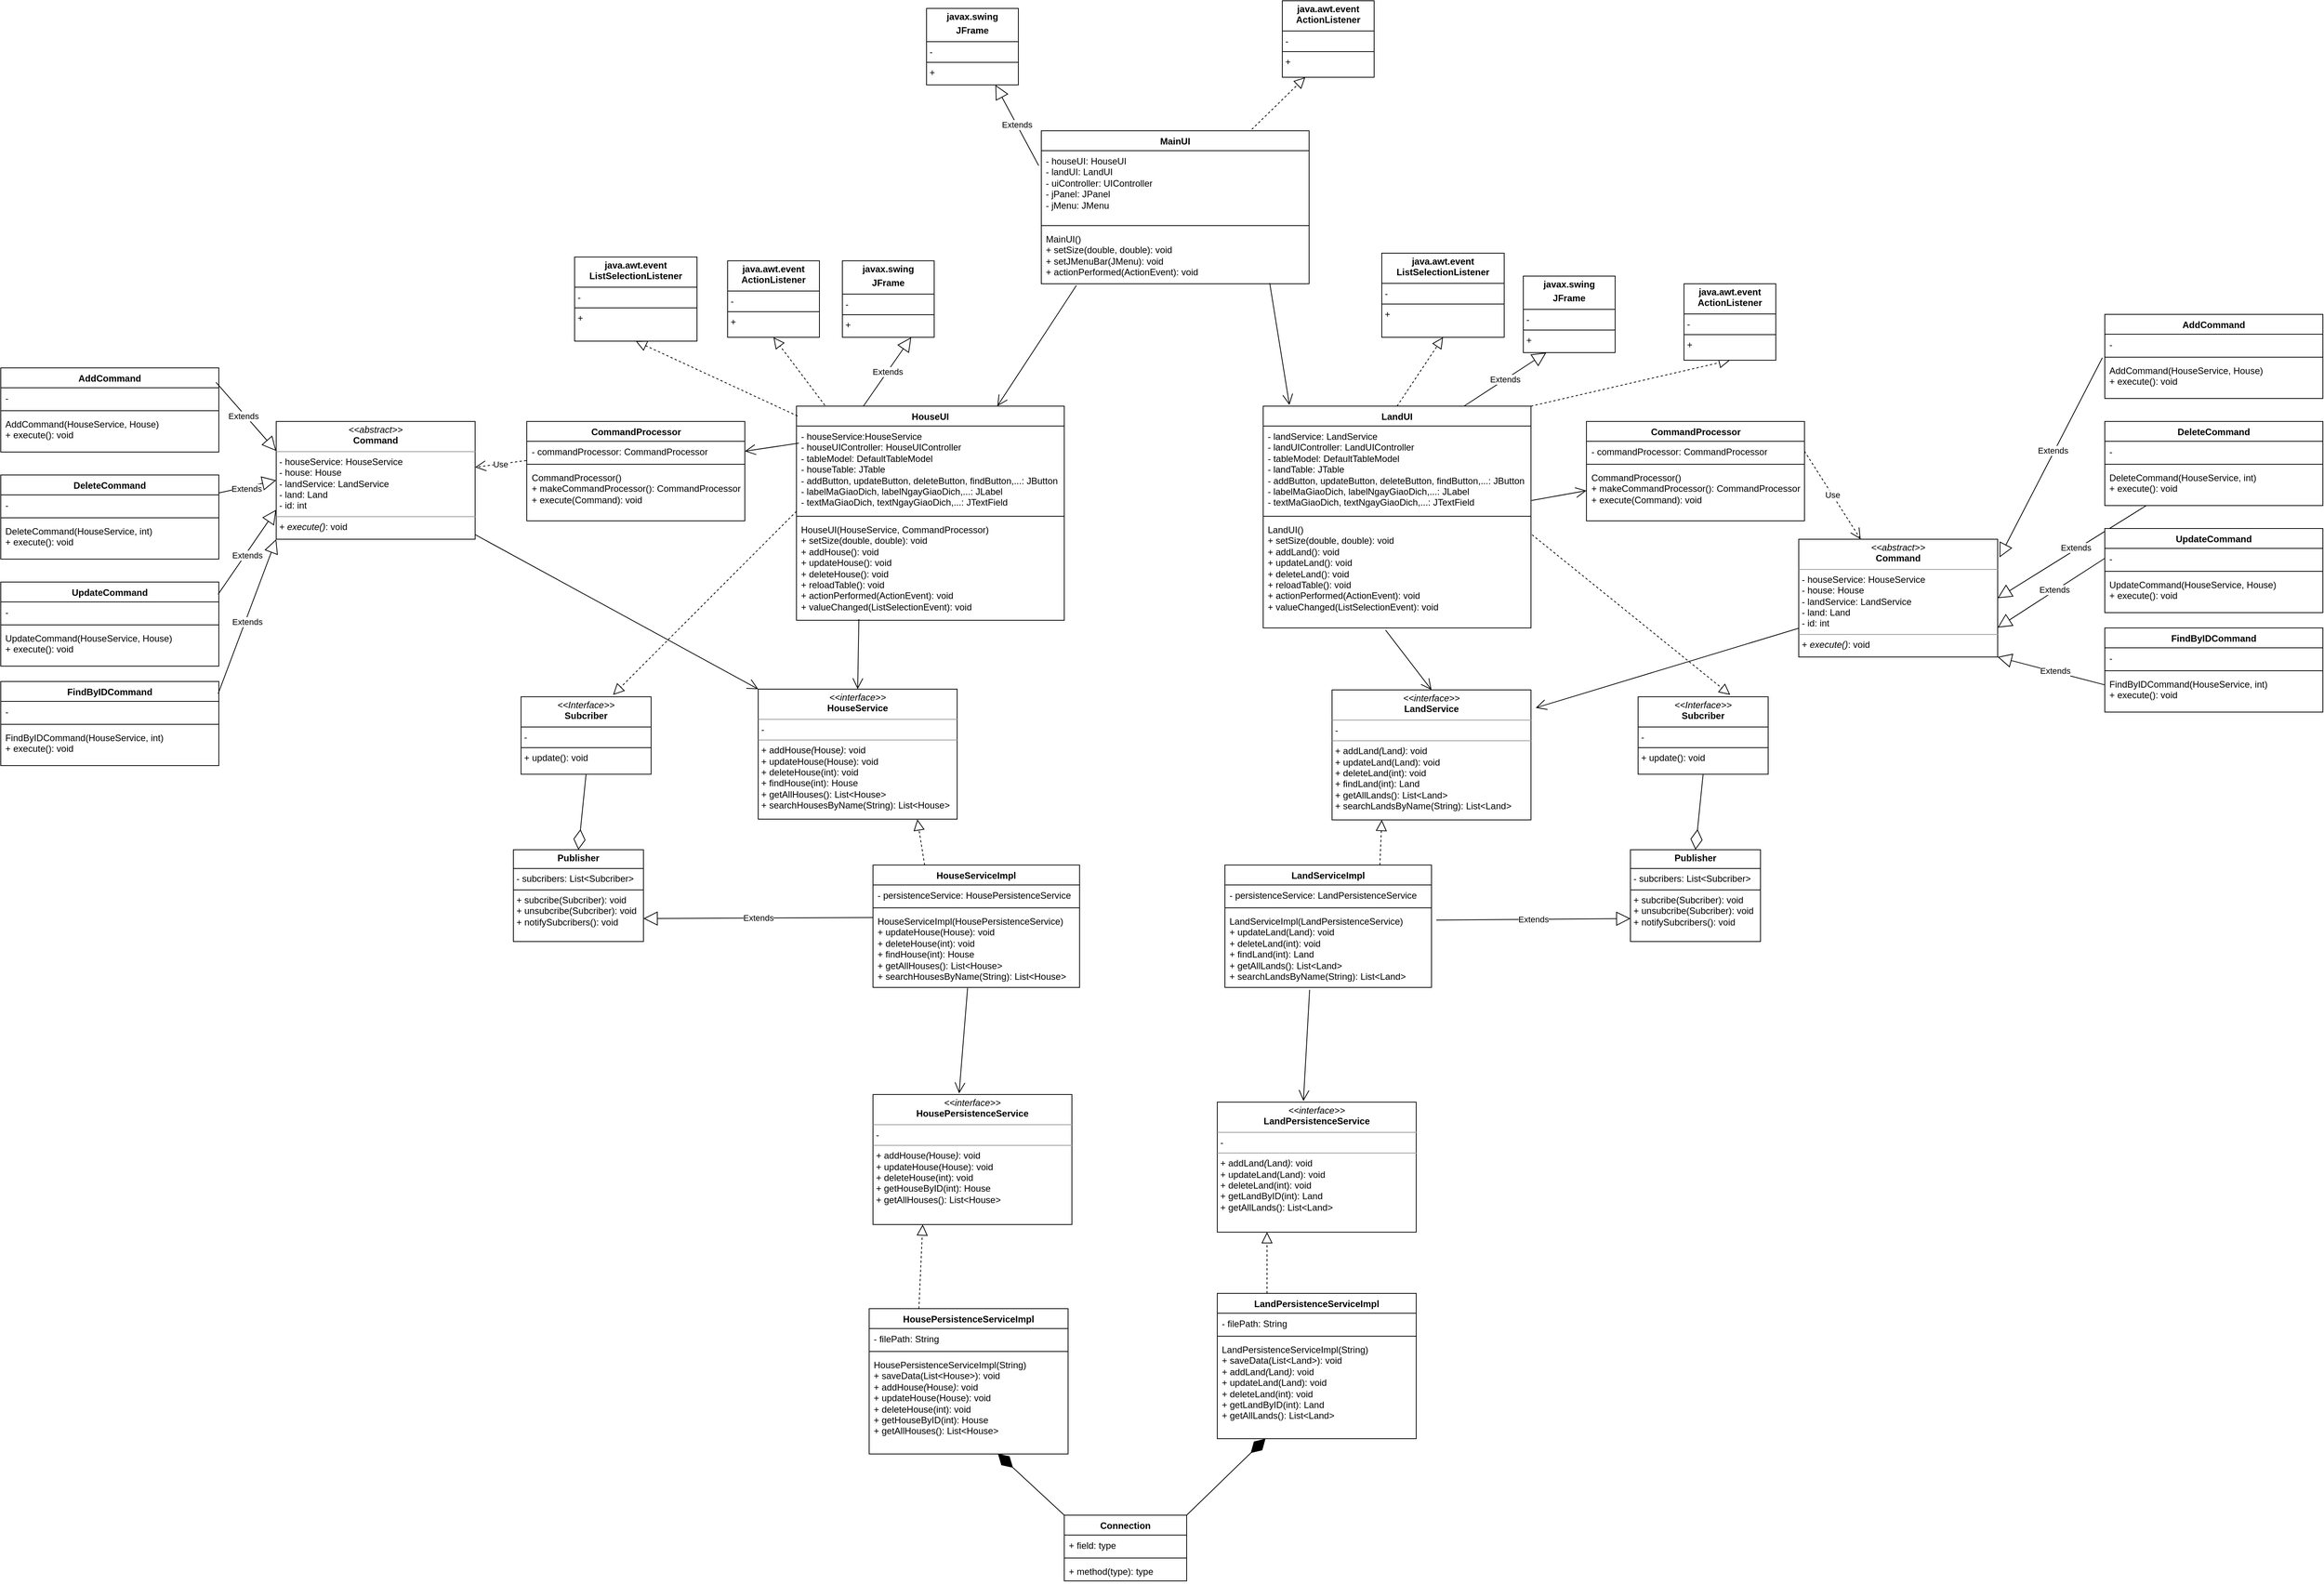 <mxfile version="21.7.5" type="device">
  <diagram name="Page-1" id="HIJ8mtWe8pUWvnPwBqvz">
    <mxGraphModel dx="3018" dy="638" grid="1" gridSize="10" guides="1" tooltips="1" connect="1" arrows="1" fold="1" page="1" pageScale="1" pageWidth="850" pageHeight="1100" math="0" shadow="0">
      <root>
        <mxCell id="0" />
        <mxCell id="1" parent="0" />
        <mxCell id="DMT-dN4wNDoVank6GRrY-1" value="MainUI" style="swimlane;fontStyle=1;align=center;verticalAlign=top;childLayout=stackLayout;horizontal=1;startSize=26;horizontalStack=0;resizeParent=1;resizeParentMax=0;resizeLast=0;collapsible=1;marginBottom=0;whiteSpace=wrap;html=1;" parent="1" vertex="1">
          <mxGeometry x="200" y="210" width="350" height="200" as="geometry" />
        </mxCell>
        <mxCell id="DMT-dN4wNDoVank6GRrY-2" value="- houseUI: HouseUI&lt;br&gt;- landUI: LandUI&lt;br&gt;- uiController: UIController&lt;br&gt;- jPanel: JPanel&lt;br&gt;- jMenu: JMenu" style="text;strokeColor=none;fillColor=none;align=left;verticalAlign=top;spacingLeft=4;spacingRight=4;overflow=hidden;rotatable=0;points=[[0,0.5],[1,0.5]];portConstraint=eastwest;whiteSpace=wrap;html=1;" parent="DMT-dN4wNDoVank6GRrY-1" vertex="1">
          <mxGeometry y="26" width="350" height="94" as="geometry" />
        </mxCell>
        <mxCell id="DMT-dN4wNDoVank6GRrY-3" value="" style="line;strokeWidth=1;fillColor=none;align=left;verticalAlign=middle;spacingTop=-1;spacingLeft=3;spacingRight=3;rotatable=0;labelPosition=right;points=[];portConstraint=eastwest;strokeColor=inherit;" parent="DMT-dN4wNDoVank6GRrY-1" vertex="1">
          <mxGeometry y="120" width="350" height="8" as="geometry" />
        </mxCell>
        <mxCell id="DMT-dN4wNDoVank6GRrY-4" value="MainUI()&lt;br&gt;+ setSize(double, double): void&lt;br&gt;+ setJMenuBar(JMenu): void&lt;br&gt;+&amp;nbsp;actionPerformed(ActionEvent): void" style="text;strokeColor=none;fillColor=none;align=left;verticalAlign=top;spacingLeft=4;spacingRight=4;overflow=hidden;rotatable=0;points=[[0,0.5],[1,0.5]];portConstraint=eastwest;whiteSpace=wrap;html=1;" parent="DMT-dN4wNDoVank6GRrY-1" vertex="1">
          <mxGeometry y="128" width="350" height="72" as="geometry" />
        </mxCell>
        <mxCell id="DMT-dN4wNDoVank6GRrY-17" value="Extends" style="endArrow=block;endSize=16;endFill=0;html=1;rounded=0;exitX=-0.01;exitY=0.206;exitDx=0;exitDy=0;entryX=0.75;entryY=1;entryDx=0;entryDy=0;exitPerimeter=0;" parent="1" source="DMT-dN4wNDoVank6GRrY-2" target="DMT-dN4wNDoVank6GRrY-24" edge="1">
          <mxGeometry width="160" relative="1" as="geometry">
            <mxPoint x="150" y="180" as="sourcePoint" />
            <mxPoint x="178.08" y="156.988" as="targetPoint" />
          </mxGeometry>
        </mxCell>
        <mxCell id="DMT-dN4wNDoVank6GRrY-24" value="&lt;p style=&quot;margin:0px;margin-top:4px;text-align:center;&quot;&gt;&lt;b&gt;javax.swing&lt;/b&gt;&lt;/p&gt;&lt;p style=&quot;margin:0px;margin-top:4px;text-align:center;&quot;&gt;&lt;b&gt;JFrame&lt;/b&gt;&lt;/p&gt;&lt;hr size=&quot;1&quot; style=&quot;border-style:solid;&quot;&gt;&lt;p style=&quot;margin:0px;margin-left:4px;&quot;&gt;-&amp;nbsp;&lt;/p&gt;&lt;hr size=&quot;1&quot; style=&quot;border-style:solid;&quot;&gt;&lt;p style=&quot;margin:0px;margin-left:4px;&quot;&gt;+&amp;nbsp;&lt;/p&gt;" style="verticalAlign=top;align=left;overflow=fill;html=1;whiteSpace=wrap;" parent="1" vertex="1">
          <mxGeometry x="50" y="50" width="120" height="100" as="geometry" />
        </mxCell>
        <mxCell id="8F1XyEU1k7PKuXgPBpiQ-6" value="&lt;p style=&quot;margin:0px;margin-top:4px;text-align:center;&quot;&gt;&lt;b&gt;java.awt.event&lt;br&gt;ActionListener&lt;/b&gt;&lt;/p&gt;&lt;hr size=&quot;1&quot; style=&quot;border-style:solid;&quot;&gt;&lt;p style=&quot;margin:0px;margin-left:4px;&quot;&gt;-&amp;nbsp;&lt;/p&gt;&lt;hr size=&quot;1&quot; style=&quot;border-style:solid;&quot;&gt;&lt;p style=&quot;margin:0px;margin-left:4px;&quot;&gt;+&amp;nbsp;&lt;/p&gt;" style="verticalAlign=top;align=left;overflow=fill;html=1;whiteSpace=wrap;" parent="1" vertex="1">
          <mxGeometry x="515" y="40" width="120" height="100" as="geometry" />
        </mxCell>
        <mxCell id="8F1XyEU1k7PKuXgPBpiQ-9" value="HouseUI" style="swimlane;fontStyle=1;align=center;verticalAlign=top;childLayout=stackLayout;horizontal=1;startSize=26;horizontalStack=0;resizeParent=1;resizeParentMax=0;resizeLast=0;collapsible=1;marginBottom=0;whiteSpace=wrap;html=1;" parent="1" vertex="1">
          <mxGeometry x="-120" y="570" width="350" height="280" as="geometry" />
        </mxCell>
        <mxCell id="8F1XyEU1k7PKuXgPBpiQ-10" value="- houseService:HouseService&lt;br&gt;- houseUIController: HouseUIController&lt;br&gt;-&amp;nbsp;tableModel:&amp;nbsp;DefaultTableModel&lt;br&gt;- houseTable: JTable&lt;br&gt;- addButton, updateButton, deleteButton, findButton,...: JButton&lt;br&gt;- labelMaGiaoDich, labelNgayGiaoDich,...: JLabel&lt;br&gt;- textMaGiaoDich, textNgayGiaoDich,...: JTextField" style="text;strokeColor=none;fillColor=none;align=left;verticalAlign=top;spacingLeft=4;spacingRight=4;overflow=hidden;rotatable=0;points=[[0,0.5],[1,0.5]];portConstraint=eastwest;whiteSpace=wrap;html=1;" parent="8F1XyEU1k7PKuXgPBpiQ-9" vertex="1">
          <mxGeometry y="26" width="350" height="114" as="geometry" />
        </mxCell>
        <mxCell id="8F1XyEU1k7PKuXgPBpiQ-11" value="" style="line;strokeWidth=1;fillColor=none;align=left;verticalAlign=middle;spacingTop=-1;spacingLeft=3;spacingRight=3;rotatable=0;labelPosition=right;points=[];portConstraint=eastwest;strokeColor=inherit;" parent="8F1XyEU1k7PKuXgPBpiQ-9" vertex="1">
          <mxGeometry y="140" width="350" height="8" as="geometry" />
        </mxCell>
        <mxCell id="8F1XyEU1k7PKuXgPBpiQ-12" value="HouseUI(HouseService, CommandProcessor)&lt;br&gt;+ setSize(double, double): void&lt;br&gt;+ addHouse(): void&lt;br&gt;+ updateHouse(): void&lt;br&gt;+ deleteHouse(): void&lt;br&gt;+ reloadTable(): void&lt;br&gt;+&amp;nbsp;actionPerformed(ActionEvent): void&lt;br&gt;+ valueChanged(ListSelectionEvent): void" style="text;strokeColor=none;fillColor=none;align=left;verticalAlign=top;spacingLeft=4;spacingRight=4;overflow=hidden;rotatable=0;points=[[0,0.5],[1,0.5]];portConstraint=eastwest;whiteSpace=wrap;html=1;" parent="8F1XyEU1k7PKuXgPBpiQ-9" vertex="1">
          <mxGeometry y="148" width="350" height="132" as="geometry" />
        </mxCell>
        <mxCell id="8F1XyEU1k7PKuXgPBpiQ-13" value="" style="endArrow=open;endFill=1;endSize=12;html=1;rounded=0;exitX=0.131;exitY=1.031;exitDx=0;exitDy=0;exitPerimeter=0;entryX=0.75;entryY=0;entryDx=0;entryDy=0;" parent="1" source="DMT-dN4wNDoVank6GRrY-4" target="8F1XyEU1k7PKuXgPBpiQ-9" edge="1">
          <mxGeometry width="160" relative="1" as="geometry">
            <mxPoint x="230" y="500" as="sourcePoint" />
            <mxPoint x="390" y="500" as="targetPoint" />
          </mxGeometry>
        </mxCell>
        <mxCell id="8F1XyEU1k7PKuXgPBpiQ-24" value="" style="endArrow=block;dashed=1;endFill=0;endSize=12;html=1;rounded=0;exitX=0.106;exitY=-0.004;exitDx=0;exitDy=0;exitPerimeter=0;entryX=0.5;entryY=1;entryDx=0;entryDy=0;" parent="1" source="8F1XyEU1k7PKuXgPBpiQ-9" target="8F1XyEU1k7PKuXgPBpiQ-40" edge="1">
          <mxGeometry width="160" relative="1" as="geometry">
            <mxPoint x="-279.12" y="568.44" as="sourcePoint" />
            <mxPoint x="-279" y="380" as="targetPoint" />
          </mxGeometry>
        </mxCell>
        <mxCell id="8F1XyEU1k7PKuXgPBpiQ-25" value="LandUI" style="swimlane;fontStyle=1;align=center;verticalAlign=top;childLayout=stackLayout;horizontal=1;startSize=26;horizontalStack=0;resizeParent=1;resizeParentMax=0;resizeLast=0;collapsible=1;marginBottom=0;whiteSpace=wrap;html=1;" parent="1" vertex="1">
          <mxGeometry x="490" y="570" width="350" height="290" as="geometry" />
        </mxCell>
        <mxCell id="8F1XyEU1k7PKuXgPBpiQ-26" value="- landService: LandService&lt;br&gt;- landUIController: LandUIController&lt;br&gt;-&amp;nbsp;tableModel:&amp;nbsp;DefaultTableModel&lt;br&gt;- landTable: JTable&lt;br&gt;- addButton, updateButton, deleteButton, findButton,...: JButton&lt;br&gt;- labelMaGiaoDich, labelNgayGiaoDich,...: JLabel&lt;br&gt;- textMaGiaoDich, textNgayGiaoDich,...: JTextField" style="text;strokeColor=none;fillColor=none;align=left;verticalAlign=top;spacingLeft=4;spacingRight=4;overflow=hidden;rotatable=0;points=[[0,0.5],[1,0.5]];portConstraint=eastwest;whiteSpace=wrap;html=1;" parent="8F1XyEU1k7PKuXgPBpiQ-25" vertex="1">
          <mxGeometry y="26" width="350" height="114" as="geometry" />
        </mxCell>
        <mxCell id="8F1XyEU1k7PKuXgPBpiQ-27" value="" style="line;strokeWidth=1;fillColor=none;align=left;verticalAlign=middle;spacingTop=-1;spacingLeft=3;spacingRight=3;rotatable=0;labelPosition=right;points=[];portConstraint=eastwest;strokeColor=inherit;" parent="8F1XyEU1k7PKuXgPBpiQ-25" vertex="1">
          <mxGeometry y="140" width="350" height="8" as="geometry" />
        </mxCell>
        <mxCell id="8F1XyEU1k7PKuXgPBpiQ-28" value="LandUI()&lt;br&gt;+ setSize(double, double): void&lt;br&gt;+ addLand(): void&lt;br&gt;+ updateLand(): void&lt;br&gt;+ deleteLand(): void&lt;br&gt;+ reloadTable(): void&lt;br&gt;+&amp;nbsp;actionPerformed(ActionEvent): void&lt;br&gt;+ valueChanged(ListSelectionEvent): void" style="text;strokeColor=none;fillColor=none;align=left;verticalAlign=top;spacingLeft=4;spacingRight=4;overflow=hidden;rotatable=0;points=[[0,0.5],[1,0.5]];portConstraint=eastwest;whiteSpace=wrap;html=1;" parent="8F1XyEU1k7PKuXgPBpiQ-25" vertex="1">
          <mxGeometry y="148" width="350" height="142" as="geometry" />
        </mxCell>
        <mxCell id="8F1XyEU1k7PKuXgPBpiQ-35" value="" style="endArrow=block;dashed=1;endFill=0;endSize=12;html=1;rounded=0;exitX=1;exitY=0;exitDx=0;exitDy=0;entryX=0.5;entryY=1;entryDx=0;entryDy=0;" parent="1" source="8F1XyEU1k7PKuXgPBpiQ-25" target="8F1XyEU1k7PKuXgPBpiQ-41" edge="1">
          <mxGeometry width="160" relative="1" as="geometry">
            <mxPoint x="1086.16" y="568.44" as="sourcePoint" />
            <mxPoint x="980" y="340" as="targetPoint" />
          </mxGeometry>
        </mxCell>
        <mxCell id="8F1XyEU1k7PKuXgPBpiQ-36" value="" style="endArrow=open;endFill=1;endSize=12;html=1;rounded=0;exitX=0.853;exitY=0.989;exitDx=0;exitDy=0;exitPerimeter=0;entryX=0.098;entryY=-0.005;entryDx=0;entryDy=0;entryPerimeter=0;" parent="1" source="DMT-dN4wNDoVank6GRrY-4" target="8F1XyEU1k7PKuXgPBpiQ-25" edge="1">
          <mxGeometry width="160" relative="1" as="geometry">
            <mxPoint x="209" y="451" as="sourcePoint" />
            <mxPoint x="123" y="540" as="targetPoint" />
          </mxGeometry>
        </mxCell>
        <mxCell id="8F1XyEU1k7PKuXgPBpiQ-37" value="&lt;p style=&quot;margin:0px;margin-top:4px;text-align:center;&quot;&gt;&lt;i&gt;&amp;lt;&amp;lt;interface&amp;gt;&amp;gt;&lt;/i&gt;&lt;br&gt;&lt;b&gt;HouseService&lt;/b&gt;&lt;br&gt;&lt;/p&gt;&lt;hr size=&quot;1&quot;&gt;&lt;p style=&quot;margin:0px;margin-left:4px;&quot;&gt;-&amp;nbsp;&lt;/p&gt;&lt;hr size=&quot;1&quot;&gt;&lt;p style=&quot;margin:0px;margin-left:4px;&quot;&gt;+&amp;nbsp;addHouse&lt;i style=&quot;background-color: initial;&quot;&gt;(&lt;/i&gt;House&lt;i style=&quot;background-color: initial;&quot;&gt;)&lt;/i&gt;&lt;span style=&quot;background-color: initial;&quot;&gt;: void&lt;br&gt;+&amp;nbsp;&lt;/span&gt;updateHouse(House): void&lt;br&gt;+ deleteHouse(int): void&lt;br&gt;+ findHouse(int): House&lt;br&gt;+ getAllHouses(): List&amp;lt;House&amp;gt;&lt;br&gt;+&amp;nbsp;searchHousesByName(String): List&amp;lt;House&amp;gt;&lt;/p&gt;" style="verticalAlign=top;align=left;overflow=fill;fontSize=12;fontFamily=Helvetica;html=1;whiteSpace=wrap;" parent="1" vertex="1">
          <mxGeometry x="-170" y="940" width="260" height="170" as="geometry" />
        </mxCell>
        <mxCell id="8F1XyEU1k7PKuXgPBpiQ-39" value="" style="endArrow=open;endFill=1;endSize=12;html=1;rounded=0;exitX=0.233;exitY=0.989;exitDx=0;exitDy=0;exitPerimeter=0;entryX=0.5;entryY=0;entryDx=0;entryDy=0;" parent="1" source="8F1XyEU1k7PKuXgPBpiQ-12" target="8F1XyEU1k7PKuXgPBpiQ-37" edge="1">
          <mxGeometry width="160" relative="1" as="geometry">
            <mxPoint x="242" y="452" as="sourcePoint" />
            <mxPoint x="243" y="570" as="targetPoint" />
          </mxGeometry>
        </mxCell>
        <mxCell id="8F1XyEU1k7PKuXgPBpiQ-40" value="&lt;p style=&quot;margin:0px;margin-top:4px;text-align:center;&quot;&gt;&lt;b&gt;java.awt.event&lt;br&gt;ActionListener&lt;/b&gt;&lt;/p&gt;&lt;hr size=&quot;1&quot; style=&quot;border-style:solid;&quot;&gt;&lt;p style=&quot;margin:0px;margin-left:4px;&quot;&gt;-&amp;nbsp;&lt;/p&gt;&lt;hr size=&quot;1&quot; style=&quot;border-style:solid;&quot;&gt;&lt;p style=&quot;margin:0px;margin-left:4px;&quot;&gt;+&amp;nbsp;&lt;/p&gt;" style="verticalAlign=top;align=left;overflow=fill;html=1;whiteSpace=wrap;" parent="1" vertex="1">
          <mxGeometry x="-210" y="380" width="120" height="100" as="geometry" />
        </mxCell>
        <mxCell id="8F1XyEU1k7PKuXgPBpiQ-41" value="&lt;p style=&quot;margin:0px;margin-top:4px;text-align:center;&quot;&gt;&lt;b&gt;java.awt.event&lt;br&gt;ActionListener&lt;/b&gt;&lt;/p&gt;&lt;hr size=&quot;1&quot; style=&quot;border-style:solid;&quot;&gt;&lt;p style=&quot;margin:0px;margin-left:4px;&quot;&gt;-&amp;nbsp;&lt;/p&gt;&lt;hr size=&quot;1&quot; style=&quot;border-style:solid;&quot;&gt;&lt;p style=&quot;margin:0px;margin-left:4px;&quot;&gt;+&amp;nbsp;&lt;/p&gt;" style="verticalAlign=top;align=left;overflow=fill;html=1;whiteSpace=wrap;" parent="1" vertex="1">
          <mxGeometry x="1040" y="410" width="120" height="100" as="geometry" />
        </mxCell>
        <mxCell id="8F1XyEU1k7PKuXgPBpiQ-42" value="&lt;p style=&quot;margin:0px;margin-top:4px;text-align:center;&quot;&gt;&lt;b&gt;javax.swing&lt;/b&gt;&lt;/p&gt;&lt;p style=&quot;margin:0px;margin-top:4px;text-align:center;&quot;&gt;&lt;b&gt;JFrame&lt;/b&gt;&lt;/p&gt;&lt;hr size=&quot;1&quot; style=&quot;border-style:solid;&quot;&gt;&lt;p style=&quot;margin:0px;margin-left:4px;&quot;&gt;-&amp;nbsp;&lt;/p&gt;&lt;hr size=&quot;1&quot; style=&quot;border-style:solid;&quot;&gt;&lt;p style=&quot;margin:0px;margin-left:4px;&quot;&gt;+&amp;nbsp;&lt;/p&gt;" style="verticalAlign=top;align=left;overflow=fill;html=1;whiteSpace=wrap;" parent="1" vertex="1">
          <mxGeometry x="-60" y="380" width="120" height="100" as="geometry" />
        </mxCell>
        <mxCell id="8F1XyEU1k7PKuXgPBpiQ-43" value="Extends" style="endArrow=block;endSize=16;endFill=0;html=1;rounded=0;exitX=0.25;exitY=0;exitDx=0;exitDy=0;entryX=0.75;entryY=1;entryDx=0;entryDy=0;" parent="1" source="8F1XyEU1k7PKuXgPBpiQ-9" target="8F1XyEU1k7PKuXgPBpiQ-42" edge="1">
          <mxGeometry width="160" relative="1" as="geometry">
            <mxPoint x="205" y="234" as="sourcePoint" />
            <mxPoint x="30" y="390" as="targetPoint" />
          </mxGeometry>
        </mxCell>
        <mxCell id="8F1XyEU1k7PKuXgPBpiQ-44" value="&lt;p style=&quot;margin:0px;margin-top:4px;text-align:center;&quot;&gt;&lt;b&gt;javax.swing&lt;/b&gt;&lt;/p&gt;&lt;p style=&quot;margin:0px;margin-top:4px;text-align:center;&quot;&gt;&lt;b&gt;JFrame&lt;/b&gt;&lt;/p&gt;&lt;hr size=&quot;1&quot; style=&quot;border-style:solid;&quot;&gt;&lt;p style=&quot;margin:0px;margin-left:4px;&quot;&gt;-&amp;nbsp;&lt;/p&gt;&lt;hr size=&quot;1&quot; style=&quot;border-style:solid;&quot;&gt;&lt;p style=&quot;margin:0px;margin-left:4px;&quot;&gt;+&amp;nbsp;&lt;/p&gt;" style="verticalAlign=top;align=left;overflow=fill;html=1;whiteSpace=wrap;" parent="1" vertex="1">
          <mxGeometry x="830" y="400" width="120" height="100" as="geometry" />
        </mxCell>
        <mxCell id="8F1XyEU1k7PKuXgPBpiQ-45" value="Extends" style="endArrow=block;endSize=16;endFill=0;html=1;rounded=0;exitX=0.75;exitY=0;exitDx=0;exitDy=0;entryX=0.25;entryY=1;entryDx=0;entryDy=0;" parent="1" source="8F1XyEU1k7PKuXgPBpiQ-25" target="8F1XyEU1k7PKuXgPBpiQ-44" edge="1">
          <mxGeometry width="160" relative="1" as="geometry">
            <mxPoint x="1058" y="530" as="sourcePoint" />
            <mxPoint x="1120" y="350" as="targetPoint" />
          </mxGeometry>
        </mxCell>
        <mxCell id="8F1XyEU1k7PKuXgPBpiQ-46" value="HouseServiceImpl" style="swimlane;fontStyle=1;align=center;verticalAlign=top;childLayout=stackLayout;horizontal=1;startSize=26;horizontalStack=0;resizeParent=1;resizeParentMax=0;resizeLast=0;collapsible=1;marginBottom=0;whiteSpace=wrap;html=1;" parent="1" vertex="1">
          <mxGeometry x="-20" y="1170" width="270" height="160" as="geometry" />
        </mxCell>
        <mxCell id="8F1XyEU1k7PKuXgPBpiQ-47" value="-&amp;nbsp;persistenceService: HousePersistenceService" style="text;strokeColor=none;fillColor=none;align=left;verticalAlign=top;spacingLeft=4;spacingRight=4;overflow=hidden;rotatable=0;points=[[0,0.5],[1,0.5]];portConstraint=eastwest;whiteSpace=wrap;html=1;" parent="8F1XyEU1k7PKuXgPBpiQ-46" vertex="1">
          <mxGeometry y="26" width="270" height="26" as="geometry" />
        </mxCell>
        <mxCell id="8F1XyEU1k7PKuXgPBpiQ-48" value="" style="line;strokeWidth=1;fillColor=none;align=left;verticalAlign=middle;spacingTop=-1;spacingLeft=3;spacingRight=3;rotatable=0;labelPosition=right;points=[];portConstraint=eastwest;strokeColor=inherit;" parent="8F1XyEU1k7PKuXgPBpiQ-46" vertex="1">
          <mxGeometry y="52" width="270" height="8" as="geometry" />
        </mxCell>
        <mxCell id="8F1XyEU1k7PKuXgPBpiQ-49" value="HouseServiceImpl(HousePersistenceService)&lt;br&gt;+&amp;nbsp;updateHouse(House): void&lt;br style=&quot;border-color: var(--border-color);&quot;&gt;+ deleteHouse(int): void&lt;br style=&quot;border-color: var(--border-color);&quot;&gt;+ findHouse(int): House&lt;br style=&quot;border-color: var(--border-color);&quot;&gt;+ getAllHouses(): List&amp;lt;House&amp;gt;&lt;br style=&quot;border-color: var(--border-color);&quot;&gt;+&amp;nbsp;searchHousesByName(String): List&amp;lt;House&amp;gt;" style="text;strokeColor=none;fillColor=none;align=left;verticalAlign=top;spacingLeft=4;spacingRight=4;overflow=hidden;rotatable=0;points=[[0,0.5],[1,0.5]];portConstraint=eastwest;whiteSpace=wrap;html=1;" parent="8F1XyEU1k7PKuXgPBpiQ-46" vertex="1">
          <mxGeometry y="60" width="270" height="100" as="geometry" />
        </mxCell>
        <mxCell id="8F1XyEU1k7PKuXgPBpiQ-50" value="" style="endArrow=block;dashed=1;endFill=0;endSize=12;html=1;rounded=0;exitX=0.25;exitY=0;exitDx=0;exitDy=0;entryX=0.8;entryY=1.002;entryDx=0;entryDy=0;entryPerimeter=0;" parent="1" source="8F1XyEU1k7PKuXgPBpiQ-46" target="8F1XyEU1k7PKuXgPBpiQ-37" edge="1">
          <mxGeometry width="160" relative="1" as="geometry">
            <mxPoint x="1086" y="528" as="sourcePoint" />
            <mxPoint x="1140" y="470" as="targetPoint" />
          </mxGeometry>
        </mxCell>
        <mxCell id="8F1XyEU1k7PKuXgPBpiQ-51" value="&lt;p style=&quot;margin:0px;margin-top:4px;text-align:center;&quot;&gt;&lt;i&gt;&amp;lt;&amp;lt;interface&amp;gt;&amp;gt;&lt;/i&gt;&lt;br&gt;&lt;b&gt;HousePersistenceService&lt;/b&gt;&lt;br&gt;&lt;/p&gt;&lt;hr size=&quot;1&quot;&gt;&lt;p style=&quot;margin:0px;margin-left:4px;&quot;&gt;-&amp;nbsp;&lt;/p&gt;&lt;hr size=&quot;1&quot;&gt;&lt;p style=&quot;margin:0px;margin-left:4px;&quot;&gt;+&amp;nbsp;addHouse&lt;i style=&quot;background-color: initial;&quot;&gt;(&lt;/i&gt;House&lt;i style=&quot;background-color: initial;&quot;&gt;)&lt;/i&gt;&lt;span style=&quot;background-color: initial;&quot;&gt;: void&lt;br&gt;+&amp;nbsp;&lt;/span&gt;updateHouse(House): void&lt;br&gt;+ deleteHouse(int): void&lt;br&gt;+&amp;nbsp;getHouseByID&lt;span style=&quot;background-color: initial;&quot;&gt;(int): House&lt;/span&gt;&lt;/p&gt;&lt;p style=&quot;margin:0px;margin-left:4px;&quot;&gt;+ getAllHouses(): List&amp;lt;House&amp;gt;&lt;br&gt;&lt;/p&gt;" style="verticalAlign=top;align=left;overflow=fill;fontSize=12;fontFamily=Helvetica;html=1;whiteSpace=wrap;" parent="1" vertex="1">
          <mxGeometry x="-20" y="1470" width="260" height="170" as="geometry" />
        </mxCell>
        <mxCell id="8F1XyEU1k7PKuXgPBpiQ-52" value="" style="endArrow=open;endFill=1;endSize=12;html=1;rounded=0;exitX=0.458;exitY=1.008;exitDx=0;exitDy=0;exitPerimeter=0;entryX=0.433;entryY=-0.009;entryDx=0;entryDy=0;entryPerimeter=0;" parent="1" source="8F1XyEU1k7PKuXgPBpiQ-49" target="8F1XyEU1k7PKuXgPBpiQ-51" edge="1">
          <mxGeometry width="160" relative="1" as="geometry">
            <mxPoint x="-28" y="829" as="sourcePoint" />
            <mxPoint x="-40" y="890" as="targetPoint" />
          </mxGeometry>
        </mxCell>
        <mxCell id="8F1XyEU1k7PKuXgPBpiQ-53" value="HousePersistenceServiceImpl" style="swimlane;fontStyle=1;align=center;verticalAlign=top;childLayout=stackLayout;horizontal=1;startSize=26;horizontalStack=0;resizeParent=1;resizeParentMax=0;resizeLast=0;collapsible=1;marginBottom=0;whiteSpace=wrap;html=1;" parent="1" vertex="1">
          <mxGeometry x="-25" y="1750" width="260" height="190" as="geometry" />
        </mxCell>
        <mxCell id="8F1XyEU1k7PKuXgPBpiQ-54" value="- filePath: String" style="text;strokeColor=none;fillColor=none;align=left;verticalAlign=top;spacingLeft=4;spacingRight=4;overflow=hidden;rotatable=0;points=[[0,0.5],[1,0.5]];portConstraint=eastwest;whiteSpace=wrap;html=1;" parent="8F1XyEU1k7PKuXgPBpiQ-53" vertex="1">
          <mxGeometry y="26" width="260" height="26" as="geometry" />
        </mxCell>
        <mxCell id="8F1XyEU1k7PKuXgPBpiQ-55" value="" style="line;strokeWidth=1;fillColor=none;align=left;verticalAlign=middle;spacingTop=-1;spacingLeft=3;spacingRight=3;rotatable=0;labelPosition=right;points=[];portConstraint=eastwest;strokeColor=inherit;" parent="8F1XyEU1k7PKuXgPBpiQ-53" vertex="1">
          <mxGeometry y="52" width="260" height="8" as="geometry" />
        </mxCell>
        <mxCell id="8F1XyEU1k7PKuXgPBpiQ-56" value="HousePersistenceServiceImpl(String)&lt;br&gt;+ saveData(List&amp;lt;House&amp;gt;): void&lt;br&gt;&lt;span style=&quot;background-color: initial;&quot;&gt;+&amp;nbsp;addHouse&lt;/span&gt;&lt;i style=&quot;background-color: initial; border-color: var(--border-color);&quot;&gt;(&lt;/i&gt;&lt;span style=&quot;background-color: initial;&quot;&gt;House&lt;/span&gt;&lt;i style=&quot;background-color: initial; border-color: var(--border-color);&quot;&gt;)&lt;/i&gt;&lt;span style=&quot;background-color: initial;&quot;&gt;: void&lt;br&gt;&lt;/span&gt;&lt;span style=&quot;background-color: initial;&quot;&gt;+&amp;nbsp;updateHouse(House): void&lt;br&gt;&lt;/span&gt;&lt;span style=&quot;background-color: initial;&quot;&gt;+ deleteHouse(int): void&lt;br&gt;&lt;/span&gt;&lt;span style=&quot;background-color: initial;&quot;&gt;+&amp;nbsp;getHouseByID&lt;/span&gt;&lt;span style=&quot;background-color: initial; border-color: var(--border-color);&quot;&gt;(int): House&lt;br&gt;&lt;span style=&quot;background-color: initial;&quot;&gt;+ getAllHouses(): List&amp;lt;House&amp;gt;&lt;/span&gt;&lt;br&gt;&lt;/span&gt;" style="text;strokeColor=none;fillColor=none;align=left;verticalAlign=top;spacingLeft=4;spacingRight=4;overflow=hidden;rotatable=0;points=[[0,0.5],[1,0.5]];portConstraint=eastwest;whiteSpace=wrap;html=1;" parent="8F1XyEU1k7PKuXgPBpiQ-53" vertex="1">
          <mxGeometry y="60" width="260" height="130" as="geometry" />
        </mxCell>
        <mxCell id="8F1XyEU1k7PKuXgPBpiQ-57" value="" style="endArrow=block;dashed=1;endFill=0;endSize=12;html=1;rounded=0;exitX=0.25;exitY=0;exitDx=0;exitDy=0;entryX=0.25;entryY=1;entryDx=0;entryDy=0;" parent="1" source="8F1XyEU1k7PKuXgPBpiQ-53" target="8F1XyEU1k7PKuXgPBpiQ-51" edge="1">
          <mxGeometry width="160" relative="1" as="geometry">
            <mxPoint x="1086" y="1098" as="sourcePoint" />
            <mxPoint x="15" y="1620" as="targetPoint" />
          </mxGeometry>
        </mxCell>
        <mxCell id="8F1XyEU1k7PKuXgPBpiQ-62" value="&lt;p style=&quot;margin:0px;margin-top:4px;text-align:center;&quot;&gt;&lt;i&gt;&amp;lt;&amp;lt;interface&amp;gt;&amp;gt;&lt;/i&gt;&lt;br&gt;&lt;b&gt;LandService&lt;/b&gt;&lt;br&gt;&lt;/p&gt;&lt;hr size=&quot;1&quot;&gt;&lt;p style=&quot;margin:0px;margin-left:4px;&quot;&gt;-&amp;nbsp;&lt;/p&gt;&lt;hr size=&quot;1&quot;&gt;&lt;p style=&quot;margin:0px;margin-left:4px;&quot;&gt;+&amp;nbsp;addLand&lt;i style=&quot;background-color: initial;&quot;&gt;(&lt;/i&gt;&lt;span style=&quot;background-color: initial;&quot;&gt;Land&lt;/span&gt;&lt;i style=&quot;background-color: initial;&quot;&gt;)&lt;/i&gt;&lt;span style=&quot;background-color: initial;&quot;&gt;: void&lt;br&gt;+&amp;nbsp;&lt;/span&gt;updateLand(Land): void&lt;br&gt;+ deleteLand(int): void&lt;br&gt;+ findLand(int): Land&lt;br&gt;+ getAllLands(): List&amp;lt;Land&amp;gt;&lt;br&gt;+&amp;nbsp;searchLandsByName(String): List&amp;lt;Land&amp;gt;&lt;/p&gt;" style="verticalAlign=top;align=left;overflow=fill;fontSize=12;fontFamily=Helvetica;html=1;whiteSpace=wrap;" parent="1" vertex="1">
          <mxGeometry x="580" y="941" width="260" height="170" as="geometry" />
        </mxCell>
        <mxCell id="8F1XyEU1k7PKuXgPBpiQ-63" value="" style="endArrow=open;endFill=1;endSize=12;html=1;rounded=0;exitX=0.457;exitY=1.02;exitDx=0;exitDy=0;exitPerimeter=0;entryX=0.5;entryY=0;entryDx=0;entryDy=0;" parent="1" source="8F1XyEU1k7PKuXgPBpiQ-28" target="8F1XyEU1k7PKuXgPBpiQ-62" edge="1">
          <mxGeometry width="160" relative="1" as="geometry">
            <mxPoint x="712" y="820" as="sourcePoint" />
            <mxPoint x="993" y="571" as="targetPoint" />
          </mxGeometry>
        </mxCell>
        <mxCell id="8F1XyEU1k7PKuXgPBpiQ-64" value="LandServiceImpl" style="swimlane;fontStyle=1;align=center;verticalAlign=top;childLayout=stackLayout;horizontal=1;startSize=26;horizontalStack=0;resizeParent=1;resizeParentMax=0;resizeLast=0;collapsible=1;marginBottom=0;whiteSpace=wrap;html=1;" parent="1" vertex="1">
          <mxGeometry x="440" y="1170" width="270" height="160" as="geometry" />
        </mxCell>
        <mxCell id="8F1XyEU1k7PKuXgPBpiQ-65" value="-&amp;nbsp;persistenceService: LandPersistenceService" style="text;strokeColor=none;fillColor=none;align=left;verticalAlign=top;spacingLeft=4;spacingRight=4;overflow=hidden;rotatable=0;points=[[0,0.5],[1,0.5]];portConstraint=eastwest;whiteSpace=wrap;html=1;" parent="8F1XyEU1k7PKuXgPBpiQ-64" vertex="1">
          <mxGeometry y="26" width="270" height="26" as="geometry" />
        </mxCell>
        <mxCell id="8F1XyEU1k7PKuXgPBpiQ-66" value="" style="line;strokeWidth=1;fillColor=none;align=left;verticalAlign=middle;spacingTop=-1;spacingLeft=3;spacingRight=3;rotatable=0;labelPosition=right;points=[];portConstraint=eastwest;strokeColor=inherit;" parent="8F1XyEU1k7PKuXgPBpiQ-64" vertex="1">
          <mxGeometry y="52" width="270" height="8" as="geometry" />
        </mxCell>
        <mxCell id="8F1XyEU1k7PKuXgPBpiQ-67" value="LandServiceImpl(LandPersistenceService)&lt;br&gt;+&amp;nbsp;updateLand(Land): void&lt;br style=&quot;border-color: var(--border-color);&quot;&gt;+ deleteLand(int): void&lt;br style=&quot;border-color: var(--border-color);&quot;&gt;+ findLand(int): Land&lt;br style=&quot;border-color: var(--border-color);&quot;&gt;+ getAllLands(): List&amp;lt;Land&amp;gt;&lt;br style=&quot;border-color: var(--border-color);&quot;&gt;+&amp;nbsp;searchLandsByName(String): List&amp;lt;Land&amp;gt;" style="text;strokeColor=none;fillColor=none;align=left;verticalAlign=top;spacingLeft=4;spacingRight=4;overflow=hidden;rotatable=0;points=[[0,0.5],[1,0.5]];portConstraint=eastwest;whiteSpace=wrap;html=1;" parent="8F1XyEU1k7PKuXgPBpiQ-64" vertex="1">
          <mxGeometry y="60" width="270" height="100" as="geometry" />
        </mxCell>
        <mxCell id="8F1XyEU1k7PKuXgPBpiQ-68" value="" style="endArrow=block;dashed=1;endFill=0;endSize=12;html=1;rounded=0;exitX=0.75;exitY=0;exitDx=0;exitDy=0;entryX=0.25;entryY=1;entryDx=0;entryDy=0;" parent="1" source="8F1XyEU1k7PKuXgPBpiQ-64" target="8F1XyEU1k7PKuXgPBpiQ-62" edge="1">
          <mxGeometry width="160" relative="1" as="geometry">
            <mxPoint x="1836" y="529" as="sourcePoint" />
            <mxPoint x="1890" y="471" as="targetPoint" />
          </mxGeometry>
        </mxCell>
        <mxCell id="8F1XyEU1k7PKuXgPBpiQ-69" value="&lt;p style=&quot;margin:0px;margin-top:4px;text-align:center;&quot;&gt;&lt;i&gt;&amp;lt;&amp;lt;interface&amp;gt;&amp;gt;&lt;/i&gt;&lt;br&gt;&lt;b&gt;LandPersistenceService&lt;/b&gt;&lt;br&gt;&lt;/p&gt;&lt;hr size=&quot;1&quot;&gt;&lt;p style=&quot;margin:0px;margin-left:4px;&quot;&gt;-&amp;nbsp;&lt;/p&gt;&lt;hr size=&quot;1&quot;&gt;&lt;p style=&quot;margin:0px;margin-left:4px;&quot;&gt;+&amp;nbsp;addLand&lt;i style=&quot;background-color: initial;&quot;&gt;(&lt;/i&gt;Land&lt;i style=&quot;background-color: initial;&quot;&gt;)&lt;/i&gt;&lt;span style=&quot;background-color: initial;&quot;&gt;: void&lt;br&gt;+&amp;nbsp;&lt;/span&gt;updateLand(Land): void&lt;br&gt;+ deleteLand(int): void&lt;br&gt;+&amp;nbsp;getLandByID&lt;span style=&quot;background-color: initial;&quot;&gt;(int): Land&lt;/span&gt;&lt;/p&gt;&lt;p style=&quot;margin:0px;margin-left:4px;&quot;&gt;+ getAllLands(): List&amp;lt;Land&amp;gt;&lt;br&gt;&lt;/p&gt;" style="verticalAlign=top;align=left;overflow=fill;fontSize=12;fontFamily=Helvetica;html=1;whiteSpace=wrap;" parent="1" vertex="1">
          <mxGeometry x="430" y="1480" width="260" height="170" as="geometry" />
        </mxCell>
        <mxCell id="8F1XyEU1k7PKuXgPBpiQ-70" value="" style="endArrow=open;endFill=1;endSize=12;html=1;rounded=0;exitX=0.41;exitY=1.032;exitDx=0;exitDy=0;exitPerimeter=0;entryX=0.433;entryY=-0.009;entryDx=0;entryDy=0;entryPerimeter=0;" parent="1" source="8F1XyEU1k7PKuXgPBpiQ-67" target="8F1XyEU1k7PKuXgPBpiQ-69" edge="1">
          <mxGeometry width="160" relative="1" as="geometry">
            <mxPoint x="722" y="830" as="sourcePoint" />
            <mxPoint x="710" y="891" as="targetPoint" />
          </mxGeometry>
        </mxCell>
        <mxCell id="8F1XyEU1k7PKuXgPBpiQ-71" value="LandPersistenceServiceImpl" style="swimlane;fontStyle=1;align=center;verticalAlign=top;childLayout=stackLayout;horizontal=1;startSize=26;horizontalStack=0;resizeParent=1;resizeParentMax=0;resizeLast=0;collapsible=1;marginBottom=0;whiteSpace=wrap;html=1;" parent="1" vertex="1">
          <mxGeometry x="430" y="1730" width="260" height="190" as="geometry" />
        </mxCell>
        <mxCell id="8F1XyEU1k7PKuXgPBpiQ-72" value="- filePath: String" style="text;strokeColor=none;fillColor=none;align=left;verticalAlign=top;spacingLeft=4;spacingRight=4;overflow=hidden;rotatable=0;points=[[0,0.5],[1,0.5]];portConstraint=eastwest;whiteSpace=wrap;html=1;" parent="8F1XyEU1k7PKuXgPBpiQ-71" vertex="1">
          <mxGeometry y="26" width="260" height="26" as="geometry" />
        </mxCell>
        <mxCell id="8F1XyEU1k7PKuXgPBpiQ-73" value="" style="line;strokeWidth=1;fillColor=none;align=left;verticalAlign=middle;spacingTop=-1;spacingLeft=3;spacingRight=3;rotatable=0;labelPosition=right;points=[];portConstraint=eastwest;strokeColor=inherit;" parent="8F1XyEU1k7PKuXgPBpiQ-71" vertex="1">
          <mxGeometry y="52" width="260" height="8" as="geometry" />
        </mxCell>
        <mxCell id="8F1XyEU1k7PKuXgPBpiQ-74" value="LandPersistenceServiceImpl(String)&lt;br&gt;+ saveData(List&amp;lt;Land&amp;gt;): void&lt;br&gt;&lt;span style=&quot;background-color: initial;&quot;&gt;+&amp;nbsp;addLand&lt;/span&gt;&lt;i style=&quot;background-color: initial; border-color: var(--border-color);&quot;&gt;(&lt;/i&gt;&lt;span style=&quot;background-color: initial; border-color: var(--border-color);&quot;&gt;Land&lt;/span&gt;&lt;i style=&quot;background-color: initial; border-color: var(--border-color);&quot;&gt;)&lt;/i&gt;&lt;span style=&quot;background-color: initial;&quot;&gt;: void&lt;br&gt;&lt;/span&gt;&lt;span style=&quot;background-color: initial;&quot;&gt;+&amp;nbsp;updateLand(Land): void&lt;br&gt;&lt;/span&gt;&lt;span style=&quot;background-color: initial;&quot;&gt;+ deleteLand(int): void&lt;br&gt;&lt;/span&gt;&lt;span style=&quot;background-color: initial;&quot;&gt;+&amp;nbsp;getLandByID&lt;/span&gt;&lt;span style=&quot;background-color: initial; border-color: var(--border-color);&quot;&gt;(int): Land&lt;br&gt;&lt;span style=&quot;background-color: initial;&quot;&gt;+ getAllLands(): List&amp;lt;Land&amp;gt;&lt;/span&gt;&lt;br&gt;&lt;/span&gt;" style="text;strokeColor=none;fillColor=none;align=left;verticalAlign=top;spacingLeft=4;spacingRight=4;overflow=hidden;rotatable=0;points=[[0,0.5],[1,0.5]];portConstraint=eastwest;whiteSpace=wrap;html=1;" parent="8F1XyEU1k7PKuXgPBpiQ-71" vertex="1">
          <mxGeometry y="60" width="260" height="130" as="geometry" />
        </mxCell>
        <mxCell id="8F1XyEU1k7PKuXgPBpiQ-75" value="" style="endArrow=block;dashed=1;endFill=0;endSize=12;html=1;rounded=0;exitX=0.25;exitY=0;exitDx=0;exitDy=0;entryX=0.25;entryY=1;entryDx=0;entryDy=0;" parent="1" source="8F1XyEU1k7PKuXgPBpiQ-71" target="8F1XyEU1k7PKuXgPBpiQ-69" edge="1">
          <mxGeometry width="160" relative="1" as="geometry">
            <mxPoint x="1836" y="1099" as="sourcePoint" />
            <mxPoint x="765" y="1621" as="targetPoint" />
          </mxGeometry>
        </mxCell>
        <mxCell id="jqKUpd696BWljWw7io7Z-1" value="Connection" style="swimlane;fontStyle=1;align=center;verticalAlign=top;childLayout=stackLayout;horizontal=1;startSize=26;horizontalStack=0;resizeParent=1;resizeParentMax=0;resizeLast=0;collapsible=1;marginBottom=0;whiteSpace=wrap;html=1;" vertex="1" parent="1">
          <mxGeometry x="230" y="2020" width="160" height="86" as="geometry" />
        </mxCell>
        <mxCell id="jqKUpd696BWljWw7io7Z-2" value="+ field: type" style="text;strokeColor=none;fillColor=none;align=left;verticalAlign=top;spacingLeft=4;spacingRight=4;overflow=hidden;rotatable=0;points=[[0,0.5],[1,0.5]];portConstraint=eastwest;whiteSpace=wrap;html=1;" vertex="1" parent="jqKUpd696BWljWw7io7Z-1">
          <mxGeometry y="26" width="160" height="26" as="geometry" />
        </mxCell>
        <mxCell id="jqKUpd696BWljWw7io7Z-3" value="" style="line;strokeWidth=1;fillColor=none;align=left;verticalAlign=middle;spacingTop=-1;spacingLeft=3;spacingRight=3;rotatable=0;labelPosition=right;points=[];portConstraint=eastwest;strokeColor=inherit;" vertex="1" parent="jqKUpd696BWljWw7io7Z-1">
          <mxGeometry y="52" width="160" height="8" as="geometry" />
        </mxCell>
        <mxCell id="jqKUpd696BWljWw7io7Z-4" value="+ method(type): type" style="text;strokeColor=none;fillColor=none;align=left;verticalAlign=top;spacingLeft=4;spacingRight=4;overflow=hidden;rotatable=0;points=[[0,0.5],[1,0.5]];portConstraint=eastwest;whiteSpace=wrap;html=1;" vertex="1" parent="jqKUpd696BWljWw7io7Z-1">
          <mxGeometry y="60" width="160" height="26" as="geometry" />
        </mxCell>
        <mxCell id="jqKUpd696BWljWw7io7Z-5" value="" style="endArrow=diamondThin;endFill=1;endSize=24;html=1;rounded=0;exitX=1;exitY=0;exitDx=0;exitDy=0;" edge="1" parent="1" source="jqKUpd696BWljWw7io7Z-1" target="8F1XyEU1k7PKuXgPBpiQ-74">
          <mxGeometry width="160" relative="1" as="geometry">
            <mxPoint x="-50" y="2020" as="sourcePoint" />
            <mxPoint x="130" y="2030" as="targetPoint" />
          </mxGeometry>
        </mxCell>
        <mxCell id="jqKUpd696BWljWw7io7Z-6" value="AddCommand" style="swimlane;fontStyle=1;align=center;verticalAlign=top;childLayout=stackLayout;horizontal=1;startSize=26;horizontalStack=0;resizeParent=1;resizeParentMax=0;resizeLast=0;collapsible=1;marginBottom=0;whiteSpace=wrap;html=1;" vertex="1" parent="1">
          <mxGeometry x="-1160" y="520" width="285" height="110" as="geometry" />
        </mxCell>
        <mxCell id="jqKUpd696BWljWw7io7Z-7" value="-&amp;nbsp;" style="text;strokeColor=none;fillColor=none;align=left;verticalAlign=top;spacingLeft=4;spacingRight=4;overflow=hidden;rotatable=0;points=[[0,0.5],[1,0.5]];portConstraint=eastwest;whiteSpace=wrap;html=1;" vertex="1" parent="jqKUpd696BWljWw7io7Z-6">
          <mxGeometry y="26" width="285" height="26" as="geometry" />
        </mxCell>
        <mxCell id="jqKUpd696BWljWw7io7Z-8" value="" style="line;strokeWidth=1;fillColor=none;align=left;verticalAlign=middle;spacingTop=-1;spacingLeft=3;spacingRight=3;rotatable=0;labelPosition=right;points=[];portConstraint=eastwest;strokeColor=inherit;" vertex="1" parent="jqKUpd696BWljWw7io7Z-6">
          <mxGeometry y="52" width="285" height="8" as="geometry" />
        </mxCell>
        <mxCell id="jqKUpd696BWljWw7io7Z-9" value="AddCommand(HouseService, House)&lt;br&gt;+ execute(): void" style="text;strokeColor=none;fillColor=none;align=left;verticalAlign=top;spacingLeft=4;spacingRight=4;overflow=hidden;rotatable=0;points=[[0,0.5],[1,0.5]];portConstraint=eastwest;whiteSpace=wrap;html=1;" vertex="1" parent="jqKUpd696BWljWw7io7Z-6">
          <mxGeometry y="60" width="285" height="50" as="geometry" />
        </mxCell>
        <mxCell id="jqKUpd696BWljWw7io7Z-10" value="&lt;p style=&quot;margin:0px;margin-top:4px;text-align:center;&quot;&gt;&lt;i&gt;&amp;lt;&amp;lt;abstract&amp;gt;&amp;gt;&lt;/i&gt;&lt;br&gt;&lt;b&gt;Command&lt;/b&gt;&lt;br&gt;&lt;/p&gt;&lt;hr size=&quot;1&quot;&gt;&lt;p style=&quot;margin:0px;margin-left:4px;&quot;&gt;- houseService: HouseService&lt;br&gt;- house: House&lt;br&gt;- landService: LandService&lt;br&gt;- land: Land&lt;br&gt;- id: int&lt;/p&gt;&lt;hr size=&quot;1&quot;&gt;&lt;p style=&quot;margin:0px;margin-left:4px;&quot;&gt;+ &lt;i&gt;execute()&lt;/i&gt;: void&lt;/p&gt;" style="verticalAlign=top;align=left;overflow=fill;fontSize=12;fontFamily=Helvetica;html=1;whiteSpace=wrap;" vertex="1" parent="1">
          <mxGeometry x="-800" y="590" width="260" height="154" as="geometry" />
        </mxCell>
        <mxCell id="jqKUpd696BWljWw7io7Z-11" value="" style="endArrow=block;endSize=16;endFill=0;html=1;rounded=0;exitX=0.987;exitY=-0.275;exitDx=0;exitDy=0;entryX=0;entryY=0.25;entryDx=0;entryDy=0;exitPerimeter=0;" edge="1" parent="1" source="jqKUpd696BWljWw7io7Z-7" target="jqKUpd696BWljWw7io7Z-10">
          <mxGeometry x="-1" y="-496" width="160" relative="1" as="geometry">
            <mxPoint x="-1003.5" y="890" as="sourcePoint" />
            <mxPoint x="-1112.5" y="877" as="targetPoint" />
            <mxPoint x="402" y="310" as="offset" />
          </mxGeometry>
        </mxCell>
        <mxCell id="jqKUpd696BWljWw7io7Z-12" value="Extends" style="edgeLabel;html=1;align=center;verticalAlign=middle;resizable=0;points=[];" vertex="1" connectable="0" parent="jqKUpd696BWljWw7io7Z-11">
          <mxGeometry x="-0.062" y="-2" relative="1" as="geometry">
            <mxPoint as="offset" />
          </mxGeometry>
        </mxCell>
        <mxCell id="jqKUpd696BWljWw7io7Z-13" value="DeleteCommand" style="swimlane;fontStyle=1;align=center;verticalAlign=top;childLayout=stackLayout;horizontal=1;startSize=26;horizontalStack=0;resizeParent=1;resizeParentMax=0;resizeLast=0;collapsible=1;marginBottom=0;whiteSpace=wrap;html=1;" vertex="1" parent="1">
          <mxGeometry x="-1160" y="660" width="285" height="110" as="geometry" />
        </mxCell>
        <mxCell id="jqKUpd696BWljWw7io7Z-14" value="-&amp;nbsp;" style="text;strokeColor=none;fillColor=none;align=left;verticalAlign=top;spacingLeft=4;spacingRight=4;overflow=hidden;rotatable=0;points=[[0,0.5],[1,0.5]];portConstraint=eastwest;whiteSpace=wrap;html=1;" vertex="1" parent="jqKUpd696BWljWw7io7Z-13">
          <mxGeometry y="26" width="285" height="26" as="geometry" />
        </mxCell>
        <mxCell id="jqKUpd696BWljWw7io7Z-15" value="" style="line;strokeWidth=1;fillColor=none;align=left;verticalAlign=middle;spacingTop=-1;spacingLeft=3;spacingRight=3;rotatable=0;labelPosition=right;points=[];portConstraint=eastwest;strokeColor=inherit;" vertex="1" parent="jqKUpd696BWljWw7io7Z-13">
          <mxGeometry y="52" width="285" height="8" as="geometry" />
        </mxCell>
        <mxCell id="jqKUpd696BWljWw7io7Z-16" value="DeleteCommand(HouseService, int)&lt;br&gt;+ execute(): void" style="text;strokeColor=none;fillColor=none;align=left;verticalAlign=top;spacingLeft=4;spacingRight=4;overflow=hidden;rotatable=0;points=[[0,0.5],[1,0.5]];portConstraint=eastwest;whiteSpace=wrap;html=1;" vertex="1" parent="jqKUpd696BWljWw7io7Z-13">
          <mxGeometry y="60" width="285" height="50" as="geometry" />
        </mxCell>
        <mxCell id="jqKUpd696BWljWw7io7Z-17" value="FindByIDCommand" style="swimlane;fontStyle=1;align=center;verticalAlign=top;childLayout=stackLayout;horizontal=1;startSize=26;horizontalStack=0;resizeParent=1;resizeParentMax=0;resizeLast=0;collapsible=1;marginBottom=0;whiteSpace=wrap;html=1;" vertex="1" parent="1">
          <mxGeometry x="-1160" y="930" width="285" height="110" as="geometry" />
        </mxCell>
        <mxCell id="jqKUpd696BWljWw7io7Z-18" value="-&amp;nbsp;" style="text;strokeColor=none;fillColor=none;align=left;verticalAlign=top;spacingLeft=4;spacingRight=4;overflow=hidden;rotatable=0;points=[[0,0.5],[1,0.5]];portConstraint=eastwest;whiteSpace=wrap;html=1;" vertex="1" parent="jqKUpd696BWljWw7io7Z-17">
          <mxGeometry y="26" width="285" height="26" as="geometry" />
        </mxCell>
        <mxCell id="jqKUpd696BWljWw7io7Z-19" value="" style="line;strokeWidth=1;fillColor=none;align=left;verticalAlign=middle;spacingTop=-1;spacingLeft=3;spacingRight=3;rotatable=0;labelPosition=right;points=[];portConstraint=eastwest;strokeColor=inherit;" vertex="1" parent="jqKUpd696BWljWw7io7Z-17">
          <mxGeometry y="52" width="285" height="8" as="geometry" />
        </mxCell>
        <mxCell id="jqKUpd696BWljWw7io7Z-20" value="FindByIDCommand(HouseService, int)&lt;br&gt;+ execute(): void" style="text;strokeColor=none;fillColor=none;align=left;verticalAlign=top;spacingLeft=4;spacingRight=4;overflow=hidden;rotatable=0;points=[[0,0.5],[1,0.5]];portConstraint=eastwest;whiteSpace=wrap;html=1;" vertex="1" parent="jqKUpd696BWljWw7io7Z-17">
          <mxGeometry y="60" width="285" height="50" as="geometry" />
        </mxCell>
        <mxCell id="jqKUpd696BWljWw7io7Z-21" value="" style="endArrow=block;endSize=16;endFill=0;html=1;rounded=0;entryX=0;entryY=0.5;entryDx=0;entryDy=0;" edge="1" parent="1" source="jqKUpd696BWljWw7io7Z-13" target="jqKUpd696BWljWw7io7Z-10">
          <mxGeometry x="-1" y="-496" width="160" relative="1" as="geometry">
            <mxPoint x="-1085.5" y="907" as="sourcePoint" />
            <mxPoint x="-511" y="708" as="targetPoint" />
            <mxPoint x="402" y="310" as="offset" />
          </mxGeometry>
        </mxCell>
        <mxCell id="jqKUpd696BWljWw7io7Z-22" value="Extends" style="edgeLabel;html=1;align=center;verticalAlign=middle;resizable=0;points=[];" vertex="1" connectable="0" parent="jqKUpd696BWljWw7io7Z-21">
          <mxGeometry x="-0.062" y="-2" relative="1" as="geometry">
            <mxPoint as="offset" />
          </mxGeometry>
        </mxCell>
        <mxCell id="jqKUpd696BWljWw7io7Z-23" value="" style="endArrow=block;endSize=16;endFill=0;html=1;rounded=0;exitX=0.997;exitY=0.145;exitDx=0;exitDy=0;entryX=0;entryY=1;entryDx=0;entryDy=0;exitPerimeter=0;" edge="1" parent="1" source="jqKUpd696BWljWw7io7Z-17" target="jqKUpd696BWljWw7io7Z-10">
          <mxGeometry x="-1" y="-496" width="160" relative="1" as="geometry">
            <mxPoint x="-1082.5" y="1013" as="sourcePoint" />
            <mxPoint x="-1158.5" y="1012" as="targetPoint" />
            <mxPoint x="402" y="310" as="offset" />
          </mxGeometry>
        </mxCell>
        <mxCell id="jqKUpd696BWljWw7io7Z-24" value="Extends" style="edgeLabel;html=1;align=center;verticalAlign=middle;resizable=0;points=[];" vertex="1" connectable="0" parent="jqKUpd696BWljWw7io7Z-23">
          <mxGeometry x="-0.062" y="-2" relative="1" as="geometry">
            <mxPoint as="offset" />
          </mxGeometry>
        </mxCell>
        <mxCell id="jqKUpd696BWljWw7io7Z-29" value="UpdateCommand" style="swimlane;fontStyle=1;align=center;verticalAlign=top;childLayout=stackLayout;horizontal=1;startSize=26;horizontalStack=0;resizeParent=1;resizeParentMax=0;resizeLast=0;collapsible=1;marginBottom=0;whiteSpace=wrap;html=1;" vertex="1" parent="1">
          <mxGeometry x="-1160" y="800" width="285" height="110" as="geometry" />
        </mxCell>
        <mxCell id="jqKUpd696BWljWw7io7Z-30" value="-&amp;nbsp;" style="text;strokeColor=none;fillColor=none;align=left;verticalAlign=top;spacingLeft=4;spacingRight=4;overflow=hidden;rotatable=0;points=[[0,0.5],[1,0.5]];portConstraint=eastwest;whiteSpace=wrap;html=1;" vertex="1" parent="jqKUpd696BWljWw7io7Z-29">
          <mxGeometry y="26" width="285" height="26" as="geometry" />
        </mxCell>
        <mxCell id="jqKUpd696BWljWw7io7Z-31" value="" style="line;strokeWidth=1;fillColor=none;align=left;verticalAlign=middle;spacingTop=-1;spacingLeft=3;spacingRight=3;rotatable=0;labelPosition=right;points=[];portConstraint=eastwest;strokeColor=inherit;" vertex="1" parent="jqKUpd696BWljWw7io7Z-29">
          <mxGeometry y="52" width="285" height="8" as="geometry" />
        </mxCell>
        <mxCell id="jqKUpd696BWljWw7io7Z-32" value="UpdateCommand(HouseService, House)&lt;br&gt;+ execute(): void" style="text;strokeColor=none;fillColor=none;align=left;verticalAlign=top;spacingLeft=4;spacingRight=4;overflow=hidden;rotatable=0;points=[[0,0.5],[1,0.5]];portConstraint=eastwest;whiteSpace=wrap;html=1;" vertex="1" parent="jqKUpd696BWljWw7io7Z-29">
          <mxGeometry y="60" width="285" height="50" as="geometry" />
        </mxCell>
        <mxCell id="jqKUpd696BWljWw7io7Z-33" value="" style="endArrow=block;endSize=16;endFill=0;html=1;rounded=0;exitX=0.997;exitY=0.145;exitDx=0;exitDy=0;entryX=0;entryY=0.75;entryDx=0;entryDy=0;exitPerimeter=0;" edge="1" parent="1" source="jqKUpd696BWljWw7io7Z-29" target="jqKUpd696BWljWw7io7Z-10">
          <mxGeometry x="-1" y="-496" width="160" relative="1" as="geometry">
            <mxPoint x="-1082.5" y="883" as="sourcePoint" />
            <mxPoint x="-770" y="650" as="targetPoint" />
            <mxPoint x="402" y="310" as="offset" />
          </mxGeometry>
        </mxCell>
        <mxCell id="jqKUpd696BWljWw7io7Z-34" value="Extends" style="edgeLabel;html=1;align=center;verticalAlign=middle;resizable=0;points=[];" vertex="1" connectable="0" parent="jqKUpd696BWljWw7io7Z-33">
          <mxGeometry x="-0.062" y="-2" relative="1" as="geometry">
            <mxPoint as="offset" />
          </mxGeometry>
        </mxCell>
        <mxCell id="jqKUpd696BWljWw7io7Z-36" value="CommandProcessor&lt;br&gt;" style="swimlane;fontStyle=1;align=center;verticalAlign=top;childLayout=stackLayout;horizontal=1;startSize=26;horizontalStack=0;resizeParent=1;resizeParentMax=0;resizeLast=0;collapsible=1;marginBottom=0;whiteSpace=wrap;html=1;" vertex="1" parent="1">
          <mxGeometry x="-472.5" y="590" width="285" height="130" as="geometry" />
        </mxCell>
        <mxCell id="jqKUpd696BWljWw7io7Z-37" value="- commandProcessor: CommandProcessor" style="text;strokeColor=none;fillColor=none;align=left;verticalAlign=top;spacingLeft=4;spacingRight=4;overflow=hidden;rotatable=0;points=[[0,0.5],[1,0.5]];portConstraint=eastwest;whiteSpace=wrap;html=1;" vertex="1" parent="jqKUpd696BWljWw7io7Z-36">
          <mxGeometry y="26" width="285" height="26" as="geometry" />
        </mxCell>
        <mxCell id="jqKUpd696BWljWw7io7Z-38" value="" style="line;strokeWidth=1;fillColor=none;align=left;verticalAlign=middle;spacingTop=-1;spacingLeft=3;spacingRight=3;rotatable=0;labelPosition=right;points=[];portConstraint=eastwest;strokeColor=inherit;" vertex="1" parent="jqKUpd696BWljWw7io7Z-36">
          <mxGeometry y="52" width="285" height="8" as="geometry" />
        </mxCell>
        <mxCell id="jqKUpd696BWljWw7io7Z-39" value="CommandProcessor()&lt;br&gt;+ makeCommandProcessor(): CommandProcessor&lt;br&gt;+ execute(Command): void" style="text;strokeColor=none;fillColor=none;align=left;verticalAlign=top;spacingLeft=4;spacingRight=4;overflow=hidden;rotatable=0;points=[[0,0.5],[1,0.5]];portConstraint=eastwest;whiteSpace=wrap;html=1;" vertex="1" parent="jqKUpd696BWljWw7io7Z-36">
          <mxGeometry y="60" width="285" height="70" as="geometry" />
        </mxCell>
        <mxCell id="jqKUpd696BWljWw7io7Z-40" value="Use" style="endArrow=open;endSize=12;dashed=1;html=1;rounded=0;exitX=-0.002;exitY=0.966;exitDx=0;exitDy=0;exitPerimeter=0;" edge="1" parent="1" source="jqKUpd696BWljWw7io7Z-37" target="jqKUpd696BWljWw7io7Z-10">
          <mxGeometry width="160" relative="1" as="geometry">
            <mxPoint x="-260" y="680" as="sourcePoint" />
            <mxPoint x="-100" y="680" as="targetPoint" />
          </mxGeometry>
        </mxCell>
        <mxCell id="jqKUpd696BWljWw7io7Z-41" value="" style="endArrow=open;endFill=1;endSize=12;html=1;rounded=0;exitX=0.009;exitY=0.196;exitDx=0;exitDy=0;exitPerimeter=0;entryX=1;entryY=0.5;entryDx=0;entryDy=0;" edge="1" parent="1" source="8F1XyEU1k7PKuXgPBpiQ-10" target="jqKUpd696BWljWw7io7Z-37">
          <mxGeometry width="160" relative="1" as="geometry">
            <mxPoint x="-380" y="890" as="sourcePoint" />
            <mxPoint x="-220" y="890" as="targetPoint" />
          </mxGeometry>
        </mxCell>
        <mxCell id="jqKUpd696BWljWw7io7Z-42" value="&lt;p style=&quot;margin:0px;margin-top:4px;text-align:center;&quot;&gt;&lt;i&gt;&amp;lt;&amp;lt;Interface&amp;gt;&amp;gt;&lt;/i&gt;&lt;br&gt;&lt;b&gt;Subcriber&lt;/b&gt;&lt;/p&gt;&lt;hr size=&quot;1&quot; style=&quot;border-style:solid;&quot;&gt;&lt;p style=&quot;margin:0px;margin-left:4px;&quot;&gt;-&amp;nbsp;&lt;/p&gt;&lt;hr size=&quot;1&quot; style=&quot;border-style:solid;&quot;&gt;&lt;p style=&quot;margin:0px;margin-left:4px;&quot;&gt;+ update(): void&lt;/p&gt;" style="verticalAlign=top;align=left;overflow=fill;html=1;whiteSpace=wrap;" vertex="1" parent="1">
          <mxGeometry x="-480" y="950" width="170" height="101.24" as="geometry" />
        </mxCell>
        <mxCell id="jqKUpd696BWljWw7io7Z-43" value="" style="endArrow=block;dashed=1;endFill=0;endSize=12;html=1;rounded=0;entryX=0.708;entryY=-0.025;entryDx=0;entryDy=0;entryPerimeter=0;exitX=0;exitY=0.978;exitDx=0;exitDy=0;exitPerimeter=0;" edge="1" parent="1" target="jqKUpd696BWljWw7io7Z-42" source="8F1XyEU1k7PKuXgPBpiQ-10">
          <mxGeometry width="160" relative="1" as="geometry">
            <mxPoint x="-570" y="880" as="sourcePoint" />
            <mxPoint x="-670" y="937.5" as="targetPoint" />
          </mxGeometry>
        </mxCell>
        <mxCell id="jqKUpd696BWljWw7io7Z-44" value="&lt;p style=&quot;margin:0px;margin-top:4px;text-align:center;&quot;&gt;&lt;b&gt;Publisher&lt;/b&gt;&lt;/p&gt;&lt;hr size=&quot;1&quot; style=&quot;border-style:solid;&quot;&gt;&lt;p style=&quot;margin:0px;margin-left:4px;&quot;&gt;- subcribers: List&amp;lt;Subcriber&amp;gt;&lt;/p&gt;&lt;hr size=&quot;1&quot; style=&quot;border-style:solid;&quot;&gt;&lt;p style=&quot;margin:0px;margin-left:4px;&quot;&gt;+ subcribe(Subcriber): void&lt;br&gt;+ unsubcribe(Subcriber): void&lt;/p&gt;&lt;p style=&quot;margin:0px;margin-left:4px;&quot;&gt;+ notifySubcribers(): void&lt;/p&gt;" style="verticalAlign=top;align=left;overflow=fill;html=1;whiteSpace=wrap;" vertex="1" parent="1">
          <mxGeometry x="-490" y="1150" width="170" height="120" as="geometry" />
        </mxCell>
        <mxCell id="jqKUpd696BWljWw7io7Z-45" value="Extends" style="endArrow=block;endSize=16;endFill=0;html=1;rounded=0;exitX=0.001;exitY=0.086;exitDx=0;exitDy=0;exitPerimeter=0;entryX=1;entryY=0.75;entryDx=0;entryDy=0;" edge="1" parent="1" target="jqKUpd696BWljWw7io7Z-44" source="8F1XyEU1k7PKuXgPBpiQ-49">
          <mxGeometry width="160" relative="1" as="geometry">
            <mxPoint x="-281" y="1140" as="sourcePoint" />
            <mxPoint x="-220" y="1332" as="targetPoint" />
          </mxGeometry>
        </mxCell>
        <mxCell id="jqKUpd696BWljWw7io7Z-46" value="" style="endArrow=diamondThin;endFill=0;endSize=24;html=1;rounded=0;entryX=0.5;entryY=0;entryDx=0;entryDy=0;exitX=0.5;exitY=1;exitDx=0;exitDy=0;" edge="1" parent="1" source="jqKUpd696BWljWw7io7Z-42" target="jqKUpd696BWljWw7io7Z-44">
          <mxGeometry width="160" relative="1" as="geometry">
            <mxPoint x="-740" y="1097" as="sourcePoint" />
            <mxPoint x="-570" y="1117" as="targetPoint" />
          </mxGeometry>
        </mxCell>
        <mxCell id="jqKUpd696BWljWw7io7Z-48" value="" style="endArrow=open;endFill=1;endSize=12;html=1;rounded=0;entryX=0;entryY=0;entryDx=0;entryDy=0;" edge="1" parent="1" source="jqKUpd696BWljWw7io7Z-10" target="8F1XyEU1k7PKuXgPBpiQ-37">
          <mxGeometry width="160" relative="1" as="geometry">
            <mxPoint x="-560" y="830" as="sourcePoint" />
            <mxPoint x="-400" y="830" as="targetPoint" />
          </mxGeometry>
        </mxCell>
        <mxCell id="jqKUpd696BWljWw7io7Z-51" value="" style="endArrow=block;dashed=1;endFill=0;endSize=12;html=1;rounded=0;entryX=0.25;entryY=1;entryDx=0;entryDy=0;exitX=0.786;exitY=-0.009;exitDx=0;exitDy=0;exitPerimeter=0;" edge="1" parent="1" source="DMT-dN4wNDoVank6GRrY-1" target="8F1XyEU1k7PKuXgPBpiQ-6">
          <mxGeometry width="160" relative="1" as="geometry">
            <mxPoint x="560" y="226" as="sourcePoint" />
            <mxPoint x="700" y="150" as="targetPoint" />
          </mxGeometry>
        </mxCell>
        <mxCell id="jqKUpd696BWljWw7io7Z-52" value="" style="endArrow=block;dashed=1;endFill=0;endSize=12;html=1;rounded=0;entryX=0.5;entryY=1;entryDx=0;entryDy=0;exitX=0.004;exitY=0.046;exitDx=0;exitDy=0;exitPerimeter=0;" edge="1" parent="1" target="jqKUpd696BWljWw7io7Z-53" source="8F1XyEU1k7PKuXgPBpiQ-9">
          <mxGeometry width="160" relative="1" as="geometry">
            <mxPoint x="-210" y="600" as="sourcePoint" />
            <mxPoint x="-260" y="360" as="targetPoint" />
          </mxGeometry>
        </mxCell>
        <mxCell id="jqKUpd696BWljWw7io7Z-53" value="&lt;p style=&quot;margin:0px;margin-top:4px;text-align:center;&quot;&gt;&lt;b&gt;java.awt.event&lt;br&gt;&lt;/b&gt;&lt;b&gt;ListSelectionListener&lt;/b&gt;&lt;/p&gt;&lt;hr size=&quot;1&quot; style=&quot;border-style:solid;&quot;&gt;&lt;p style=&quot;margin:0px;margin-left:4px;&quot;&gt;-&amp;nbsp;&lt;/p&gt;&lt;hr size=&quot;1&quot; style=&quot;border-style:solid;&quot;&gt;&lt;p style=&quot;margin:0px;margin-left:4px;&quot;&gt;+&amp;nbsp;&lt;/p&gt;" style="verticalAlign=top;align=left;overflow=fill;html=1;whiteSpace=wrap;" vertex="1" parent="1">
          <mxGeometry x="-410" y="375" width="160" height="110" as="geometry" />
        </mxCell>
        <mxCell id="jqKUpd696BWljWw7io7Z-54" value="&lt;p style=&quot;margin:0px;margin-top:4px;text-align:center;&quot;&gt;&lt;i&gt;&amp;lt;&amp;lt;Interface&amp;gt;&amp;gt;&lt;/i&gt;&lt;br&gt;&lt;b&gt;Subcriber&lt;/b&gt;&lt;/p&gt;&lt;hr size=&quot;1&quot; style=&quot;border-style:solid;&quot;&gt;&lt;p style=&quot;margin:0px;margin-left:4px;&quot;&gt;-&amp;nbsp;&lt;/p&gt;&lt;hr size=&quot;1&quot; style=&quot;border-style:solid;&quot;&gt;&lt;p style=&quot;margin:0px;margin-left:4px;&quot;&gt;+ update(): void&lt;/p&gt;" style="verticalAlign=top;align=left;overflow=fill;html=1;whiteSpace=wrap;" vertex="1" parent="1">
          <mxGeometry x="980" y="950" width="170" height="101.24" as="geometry" />
        </mxCell>
        <mxCell id="jqKUpd696BWljWw7io7Z-55" value="" style="endArrow=block;dashed=1;endFill=0;endSize=12;html=1;rounded=0;entryX=0.708;entryY=-0.025;entryDx=0;entryDy=0;entryPerimeter=0;exitX=1.004;exitY=0.142;exitDx=0;exitDy=0;exitPerimeter=0;" edge="1" parent="1" target="jqKUpd696BWljWw7io7Z-54" source="8F1XyEU1k7PKuXgPBpiQ-28">
          <mxGeometry width="160" relative="1" as="geometry">
            <mxPoint x="1340" y="650" as="sourcePoint" />
            <mxPoint x="790" y="880.5" as="targetPoint" />
          </mxGeometry>
        </mxCell>
        <mxCell id="jqKUpd696BWljWw7io7Z-56" value="&lt;p style=&quot;margin:0px;margin-top:4px;text-align:center;&quot;&gt;&lt;b&gt;Publisher&lt;/b&gt;&lt;/p&gt;&lt;hr size=&quot;1&quot; style=&quot;border-style:solid;&quot;&gt;&lt;p style=&quot;margin:0px;margin-left:4px;&quot;&gt;- subcribers: List&amp;lt;Subcriber&amp;gt;&lt;/p&gt;&lt;hr size=&quot;1&quot; style=&quot;border-style:solid;&quot;&gt;&lt;p style=&quot;margin:0px;margin-left:4px;&quot;&gt;+ subcribe(Subcriber): void&lt;br&gt;+ unsubcribe(Subcriber): void&lt;/p&gt;&lt;p style=&quot;margin:0px;margin-left:4px;&quot;&gt;+ notifySubcribers(): void&lt;/p&gt;" style="verticalAlign=top;align=left;overflow=fill;html=1;whiteSpace=wrap;" vertex="1" parent="1">
          <mxGeometry x="970" y="1150" width="170" height="120" as="geometry" />
        </mxCell>
        <mxCell id="jqKUpd696BWljWw7io7Z-57" value="Extends" style="endArrow=block;endSize=16;endFill=0;html=1;rounded=0;exitX=1.023;exitY=0.12;exitDx=0;exitDy=0;exitPerimeter=0;entryX=0;entryY=0.75;entryDx=0;entryDy=0;" edge="1" parent="1" target="jqKUpd696BWljWw7io7Z-56" source="8F1XyEU1k7PKuXgPBpiQ-67">
          <mxGeometry width="160" relative="1" as="geometry">
            <mxPoint x="1440" y="1182" as="sourcePoint" />
            <mxPoint x="1240" y="1275" as="targetPoint" />
          </mxGeometry>
        </mxCell>
        <mxCell id="jqKUpd696BWljWw7io7Z-58" value="" style="endArrow=diamondThin;endFill=0;endSize=24;html=1;rounded=0;entryX=0.5;entryY=0;entryDx=0;entryDy=0;exitX=0.5;exitY=1;exitDx=0;exitDy=0;" edge="1" parent="1" source="jqKUpd696BWljWw7io7Z-54" target="jqKUpd696BWljWw7io7Z-56">
          <mxGeometry width="160" relative="1" as="geometry">
            <mxPoint x="720" y="1097" as="sourcePoint" />
            <mxPoint x="890" y="1117" as="targetPoint" />
          </mxGeometry>
        </mxCell>
        <mxCell id="jqKUpd696BWljWw7io7Z-60" value="" style="endArrow=block;dashed=1;endFill=0;endSize=12;html=1;rounded=0;entryX=0.5;entryY=1;entryDx=0;entryDy=0;exitX=0.5;exitY=0;exitDx=0;exitDy=0;" edge="1" parent="1" target="jqKUpd696BWljWw7io7Z-61" source="8F1XyEU1k7PKuXgPBpiQ-25">
          <mxGeometry width="160" relative="1" as="geometry">
            <mxPoint x="900" y="510" as="sourcePoint" />
            <mxPoint x="759" y="288" as="targetPoint" />
          </mxGeometry>
        </mxCell>
        <mxCell id="jqKUpd696BWljWw7io7Z-61" value="&lt;p style=&quot;margin:0px;margin-top:4px;text-align:center;&quot;&gt;&lt;b&gt;java.awt.event&lt;br&gt;&lt;/b&gt;&lt;b&gt;ListSelectionListener&lt;/b&gt;&lt;/p&gt;&lt;hr size=&quot;1&quot; style=&quot;border-style:solid;&quot;&gt;&lt;p style=&quot;margin:0px;margin-left:4px;&quot;&gt;-&amp;nbsp;&lt;/p&gt;&lt;hr size=&quot;1&quot; style=&quot;border-style:solid;&quot;&gt;&lt;p style=&quot;margin:0px;margin-left:4px;&quot;&gt;+&amp;nbsp;&lt;/p&gt;" style="verticalAlign=top;align=left;overflow=fill;html=1;whiteSpace=wrap;" vertex="1" parent="1">
          <mxGeometry x="645" y="370" width="160" height="110" as="geometry" />
        </mxCell>
        <mxCell id="jqKUpd696BWljWw7io7Z-62" value="AddCommand" style="swimlane;fontStyle=1;align=center;verticalAlign=top;childLayout=stackLayout;horizontal=1;startSize=26;horizontalStack=0;resizeParent=1;resizeParentMax=0;resizeLast=0;collapsible=1;marginBottom=0;whiteSpace=wrap;html=1;" vertex="1" parent="1">
          <mxGeometry x="1590" y="450" width="285" height="110" as="geometry" />
        </mxCell>
        <mxCell id="jqKUpd696BWljWw7io7Z-63" value="-&amp;nbsp;" style="text;strokeColor=none;fillColor=none;align=left;verticalAlign=top;spacingLeft=4;spacingRight=4;overflow=hidden;rotatable=0;points=[[0,0.5],[1,0.5]];portConstraint=eastwest;whiteSpace=wrap;html=1;" vertex="1" parent="jqKUpd696BWljWw7io7Z-62">
          <mxGeometry y="26" width="285" height="26" as="geometry" />
        </mxCell>
        <mxCell id="jqKUpd696BWljWw7io7Z-64" value="" style="line;strokeWidth=1;fillColor=none;align=left;verticalAlign=middle;spacingTop=-1;spacingLeft=3;spacingRight=3;rotatable=0;labelPosition=right;points=[];portConstraint=eastwest;strokeColor=inherit;" vertex="1" parent="jqKUpd696BWljWw7io7Z-62">
          <mxGeometry y="52" width="285" height="8" as="geometry" />
        </mxCell>
        <mxCell id="jqKUpd696BWljWw7io7Z-65" value="AddCommand(HouseService, House)&lt;br&gt;+ execute(): void" style="text;strokeColor=none;fillColor=none;align=left;verticalAlign=top;spacingLeft=4;spacingRight=4;overflow=hidden;rotatable=0;points=[[0,0.5],[1,0.5]];portConstraint=eastwest;whiteSpace=wrap;html=1;" vertex="1" parent="jqKUpd696BWljWw7io7Z-62">
          <mxGeometry y="60" width="285" height="50" as="geometry" />
        </mxCell>
        <mxCell id="jqKUpd696BWljWw7io7Z-66" value="&lt;p style=&quot;margin:0px;margin-top:4px;text-align:center;&quot;&gt;&lt;i&gt;&amp;lt;&amp;lt;abstract&amp;gt;&amp;gt;&lt;/i&gt;&lt;br&gt;&lt;b&gt;Command&lt;/b&gt;&lt;br&gt;&lt;/p&gt;&lt;hr size=&quot;1&quot;&gt;&lt;p style=&quot;margin:0px;margin-left:4px;&quot;&gt;- houseService: HouseService&lt;br&gt;- house: House&lt;br&gt;- landService: LandService&lt;br&gt;- land: Land&lt;br&gt;- id: int&lt;/p&gt;&lt;hr size=&quot;1&quot;&gt;&lt;p style=&quot;margin:0px;margin-left:4px;&quot;&gt;+ &lt;i&gt;execute()&lt;/i&gt;: void&lt;/p&gt;" style="verticalAlign=top;align=left;overflow=fill;fontSize=12;fontFamily=Helvetica;html=1;whiteSpace=wrap;" vertex="1" parent="1">
          <mxGeometry x="1190" y="744" width="260" height="154" as="geometry" />
        </mxCell>
        <mxCell id="jqKUpd696BWljWw7io7Z-67" value="" style="endArrow=block;endSize=16;endFill=0;html=1;rounded=0;exitX=-0.011;exitY=1.183;exitDx=0;exitDy=0;entryX=1.009;entryY=0.154;entryDx=0;entryDy=0;exitPerimeter=0;entryPerimeter=0;" edge="1" parent="1" source="jqKUpd696BWljWw7io7Z-63" target="jqKUpd696BWljWw7io7Z-66">
          <mxGeometry x="-1" y="-496" width="160" relative="1" as="geometry">
            <mxPoint x="1686.5" y="910" as="sourcePoint" />
            <mxPoint x="1577.5" y="897" as="targetPoint" />
            <mxPoint x="402" y="310" as="offset" />
          </mxGeometry>
        </mxCell>
        <mxCell id="jqKUpd696BWljWw7io7Z-68" value="Extends" style="edgeLabel;html=1;align=center;verticalAlign=middle;resizable=0;points=[];" vertex="1" connectable="0" parent="jqKUpd696BWljWw7io7Z-67">
          <mxGeometry x="-0.062" y="-2" relative="1" as="geometry">
            <mxPoint as="offset" />
          </mxGeometry>
        </mxCell>
        <mxCell id="jqKUpd696BWljWw7io7Z-69" value="DeleteCommand" style="swimlane;fontStyle=1;align=center;verticalAlign=top;childLayout=stackLayout;horizontal=1;startSize=26;horizontalStack=0;resizeParent=1;resizeParentMax=0;resizeLast=0;collapsible=1;marginBottom=0;whiteSpace=wrap;html=1;" vertex="1" parent="1">
          <mxGeometry x="1590" y="590" width="285" height="110" as="geometry" />
        </mxCell>
        <mxCell id="jqKUpd696BWljWw7io7Z-70" value="-&amp;nbsp;" style="text;strokeColor=none;fillColor=none;align=left;verticalAlign=top;spacingLeft=4;spacingRight=4;overflow=hidden;rotatable=0;points=[[0,0.5],[1,0.5]];portConstraint=eastwest;whiteSpace=wrap;html=1;" vertex="1" parent="jqKUpd696BWljWw7io7Z-69">
          <mxGeometry y="26" width="285" height="26" as="geometry" />
        </mxCell>
        <mxCell id="jqKUpd696BWljWw7io7Z-71" value="" style="line;strokeWidth=1;fillColor=none;align=left;verticalAlign=middle;spacingTop=-1;spacingLeft=3;spacingRight=3;rotatable=0;labelPosition=right;points=[];portConstraint=eastwest;strokeColor=inherit;" vertex="1" parent="jqKUpd696BWljWw7io7Z-69">
          <mxGeometry y="52" width="285" height="8" as="geometry" />
        </mxCell>
        <mxCell id="jqKUpd696BWljWw7io7Z-72" value="DeleteCommand(HouseService, int)&lt;br&gt;+ execute(): void" style="text;strokeColor=none;fillColor=none;align=left;verticalAlign=top;spacingLeft=4;spacingRight=4;overflow=hidden;rotatable=0;points=[[0,0.5],[1,0.5]];portConstraint=eastwest;whiteSpace=wrap;html=1;" vertex="1" parent="jqKUpd696BWljWw7io7Z-69">
          <mxGeometry y="60" width="285" height="50" as="geometry" />
        </mxCell>
        <mxCell id="jqKUpd696BWljWw7io7Z-73" value="FindByIDCommand" style="swimlane;fontStyle=1;align=center;verticalAlign=top;childLayout=stackLayout;horizontal=1;startSize=26;horizontalStack=0;resizeParent=1;resizeParentMax=0;resizeLast=0;collapsible=1;marginBottom=0;whiteSpace=wrap;html=1;" vertex="1" parent="1">
          <mxGeometry x="1590" y="860" width="285" height="110" as="geometry" />
        </mxCell>
        <mxCell id="jqKUpd696BWljWw7io7Z-74" value="-&amp;nbsp;" style="text;strokeColor=none;fillColor=none;align=left;verticalAlign=top;spacingLeft=4;spacingRight=4;overflow=hidden;rotatable=0;points=[[0,0.5],[1,0.5]];portConstraint=eastwest;whiteSpace=wrap;html=1;" vertex="1" parent="jqKUpd696BWljWw7io7Z-73">
          <mxGeometry y="26" width="285" height="26" as="geometry" />
        </mxCell>
        <mxCell id="jqKUpd696BWljWw7io7Z-75" value="" style="line;strokeWidth=1;fillColor=none;align=left;verticalAlign=middle;spacingTop=-1;spacingLeft=3;spacingRight=3;rotatable=0;labelPosition=right;points=[];portConstraint=eastwest;strokeColor=inherit;" vertex="1" parent="jqKUpd696BWljWw7io7Z-73">
          <mxGeometry y="52" width="285" height="8" as="geometry" />
        </mxCell>
        <mxCell id="jqKUpd696BWljWw7io7Z-76" value="FindByIDCommand(HouseService, int)&lt;br&gt;+ execute(): void" style="text;strokeColor=none;fillColor=none;align=left;verticalAlign=top;spacingLeft=4;spacingRight=4;overflow=hidden;rotatable=0;points=[[0,0.5],[1,0.5]];portConstraint=eastwest;whiteSpace=wrap;html=1;" vertex="1" parent="jqKUpd696BWljWw7io7Z-73">
          <mxGeometry y="60" width="285" height="50" as="geometry" />
        </mxCell>
        <mxCell id="jqKUpd696BWljWw7io7Z-77" value="" style="endArrow=block;endSize=16;endFill=0;html=1;rounded=0;entryX=1;entryY=0.5;entryDx=0;entryDy=0;" edge="1" parent="1" source="jqKUpd696BWljWw7io7Z-69" target="jqKUpd696BWljWw7io7Z-66">
          <mxGeometry x="-1" y="-496" width="160" relative="1" as="geometry">
            <mxPoint x="1604.5" y="927" as="sourcePoint" />
            <mxPoint x="2179" y="728" as="targetPoint" />
            <mxPoint x="402" y="310" as="offset" />
          </mxGeometry>
        </mxCell>
        <mxCell id="jqKUpd696BWljWw7io7Z-78" value="Extends" style="edgeLabel;html=1;align=center;verticalAlign=middle;resizable=0;points=[];" vertex="1" connectable="0" parent="jqKUpd696BWljWw7io7Z-77">
          <mxGeometry x="-0.062" y="-2" relative="1" as="geometry">
            <mxPoint as="offset" />
          </mxGeometry>
        </mxCell>
        <mxCell id="jqKUpd696BWljWw7io7Z-79" value="" style="endArrow=block;endSize=16;endFill=0;html=1;rounded=0;exitX=0;exitY=0.289;exitDx=0;exitDy=0;entryX=1;entryY=1;entryDx=0;entryDy=0;exitPerimeter=0;" edge="1" parent="1" source="jqKUpd696BWljWw7io7Z-76" target="jqKUpd696BWljWw7io7Z-66">
          <mxGeometry x="-1" y="-496" width="160" relative="1" as="geometry">
            <mxPoint x="1607.5" y="1033" as="sourcePoint" />
            <mxPoint x="1531.5" y="1032" as="targetPoint" />
            <mxPoint x="402" y="310" as="offset" />
          </mxGeometry>
        </mxCell>
        <mxCell id="jqKUpd696BWljWw7io7Z-80" value="Extends" style="edgeLabel;html=1;align=center;verticalAlign=middle;resizable=0;points=[];" vertex="1" connectable="0" parent="jqKUpd696BWljWw7io7Z-79">
          <mxGeometry x="-0.062" y="-2" relative="1" as="geometry">
            <mxPoint as="offset" />
          </mxGeometry>
        </mxCell>
        <mxCell id="jqKUpd696BWljWw7io7Z-81" value="UpdateCommand" style="swimlane;fontStyle=1;align=center;verticalAlign=top;childLayout=stackLayout;horizontal=1;startSize=26;horizontalStack=0;resizeParent=1;resizeParentMax=0;resizeLast=0;collapsible=1;marginBottom=0;whiteSpace=wrap;html=1;" vertex="1" parent="1">
          <mxGeometry x="1590" y="730" width="285" height="110" as="geometry" />
        </mxCell>
        <mxCell id="jqKUpd696BWljWw7io7Z-82" value="-&amp;nbsp;" style="text;strokeColor=none;fillColor=none;align=left;verticalAlign=top;spacingLeft=4;spacingRight=4;overflow=hidden;rotatable=0;points=[[0,0.5],[1,0.5]];portConstraint=eastwest;whiteSpace=wrap;html=1;" vertex="1" parent="jqKUpd696BWljWw7io7Z-81">
          <mxGeometry y="26" width="285" height="26" as="geometry" />
        </mxCell>
        <mxCell id="jqKUpd696BWljWw7io7Z-83" value="" style="line;strokeWidth=1;fillColor=none;align=left;verticalAlign=middle;spacingTop=-1;spacingLeft=3;spacingRight=3;rotatable=0;labelPosition=right;points=[];portConstraint=eastwest;strokeColor=inherit;" vertex="1" parent="jqKUpd696BWljWw7io7Z-81">
          <mxGeometry y="52" width="285" height="8" as="geometry" />
        </mxCell>
        <mxCell id="jqKUpd696BWljWw7io7Z-84" value="UpdateCommand(HouseService, House)&lt;br&gt;+ execute(): void" style="text;strokeColor=none;fillColor=none;align=left;verticalAlign=top;spacingLeft=4;spacingRight=4;overflow=hidden;rotatable=0;points=[[0,0.5],[1,0.5]];portConstraint=eastwest;whiteSpace=wrap;html=1;" vertex="1" parent="jqKUpd696BWljWw7io7Z-81">
          <mxGeometry y="60" width="285" height="50" as="geometry" />
        </mxCell>
        <mxCell id="jqKUpd696BWljWw7io7Z-85" value="" style="endArrow=block;endSize=16;endFill=0;html=1;rounded=0;entryX=1;entryY=0.75;entryDx=0;entryDy=0;exitX=0;exitY=0.5;exitDx=0;exitDy=0;" edge="1" parent="1" source="jqKUpd696BWljWw7io7Z-82" target="jqKUpd696BWljWw7io7Z-66">
          <mxGeometry x="-1" y="-496" width="160" relative="1" as="geometry">
            <mxPoint x="1607.5" y="903" as="sourcePoint" />
            <mxPoint x="1920" y="670" as="targetPoint" />
            <mxPoint x="402" y="310" as="offset" />
          </mxGeometry>
        </mxCell>
        <mxCell id="jqKUpd696BWljWw7io7Z-86" value="Extends" style="edgeLabel;html=1;align=center;verticalAlign=middle;resizable=0;points=[];" vertex="1" connectable="0" parent="jqKUpd696BWljWw7io7Z-85">
          <mxGeometry x="-0.062" y="-2" relative="1" as="geometry">
            <mxPoint as="offset" />
          </mxGeometry>
        </mxCell>
        <mxCell id="jqKUpd696BWljWw7io7Z-87" value="Use" style="endArrow=open;endSize=12;dashed=1;html=1;rounded=0;exitX=1;exitY=0.5;exitDx=0;exitDy=0;" edge="1" parent="1" target="jqKUpd696BWljWw7io7Z-66" source="jqKUpd696BWljWw7io7Z-90">
          <mxGeometry width="160" relative="1" as="geometry">
            <mxPoint x="1120" y="730" as="sourcePoint" />
            <mxPoint x="2420" y="680" as="targetPoint" />
          </mxGeometry>
        </mxCell>
        <mxCell id="jqKUpd696BWljWw7io7Z-88" value="" style="endArrow=open;endFill=1;endSize=12;html=1;rounded=0;entryX=1.024;entryY=0.138;entryDx=0;entryDy=0;entryPerimeter=0;" edge="1" parent="1" source="jqKUpd696BWljWw7io7Z-66" target="8F1XyEU1k7PKuXgPBpiQ-62">
          <mxGeometry width="160" relative="1" as="geometry">
            <mxPoint x="1960" y="830" as="sourcePoint" />
            <mxPoint x="2350" y="940" as="targetPoint" />
          </mxGeometry>
        </mxCell>
        <mxCell id="jqKUpd696BWljWw7io7Z-89" value="CommandProcessor&lt;br&gt;" style="swimlane;fontStyle=1;align=center;verticalAlign=top;childLayout=stackLayout;horizontal=1;startSize=26;horizontalStack=0;resizeParent=1;resizeParentMax=0;resizeLast=0;collapsible=1;marginBottom=0;whiteSpace=wrap;html=1;" vertex="1" parent="1">
          <mxGeometry x="912.5" y="590" width="285" height="130" as="geometry" />
        </mxCell>
        <mxCell id="jqKUpd696BWljWw7io7Z-90" value="- commandProcessor: CommandProcessor" style="text;strokeColor=none;fillColor=none;align=left;verticalAlign=top;spacingLeft=4;spacingRight=4;overflow=hidden;rotatable=0;points=[[0,0.5],[1,0.5]];portConstraint=eastwest;whiteSpace=wrap;html=1;" vertex="1" parent="jqKUpd696BWljWw7io7Z-89">
          <mxGeometry y="26" width="285" height="26" as="geometry" />
        </mxCell>
        <mxCell id="jqKUpd696BWljWw7io7Z-91" value="" style="line;strokeWidth=1;fillColor=none;align=left;verticalAlign=middle;spacingTop=-1;spacingLeft=3;spacingRight=3;rotatable=0;labelPosition=right;points=[];portConstraint=eastwest;strokeColor=inherit;" vertex="1" parent="jqKUpd696BWljWw7io7Z-89">
          <mxGeometry y="52" width="285" height="8" as="geometry" />
        </mxCell>
        <mxCell id="jqKUpd696BWljWw7io7Z-92" value="CommandProcessor()&lt;br&gt;+ makeCommandProcessor(): CommandProcessor&lt;br&gt;+ execute(Command): void" style="text;strokeColor=none;fillColor=none;align=left;verticalAlign=top;spacingLeft=4;spacingRight=4;overflow=hidden;rotatable=0;points=[[0,0.5],[1,0.5]];portConstraint=eastwest;whiteSpace=wrap;html=1;" vertex="1" parent="jqKUpd696BWljWw7io7Z-89">
          <mxGeometry y="60" width="285" height="70" as="geometry" />
        </mxCell>
        <mxCell id="jqKUpd696BWljWw7io7Z-95" value="" style="endArrow=open;endFill=1;endSize=12;html=1;rounded=0;exitX=1.002;exitY=0.854;exitDx=0;exitDy=0;exitPerimeter=0;" edge="1" parent="1" source="8F1XyEU1k7PKuXgPBpiQ-26" target="jqKUpd696BWljWw7io7Z-89">
          <mxGeometry width="160" relative="1" as="geometry">
            <mxPoint x="660" y="873" as="sourcePoint" />
            <mxPoint x="720" y="951" as="targetPoint" />
          </mxGeometry>
        </mxCell>
        <mxCell id="jqKUpd696BWljWw7io7Z-102" value="" style="endArrow=diamondThin;endFill=1;endSize=24;html=1;rounded=0;exitX=0;exitY=0;exitDx=0;exitDy=0;entryX=0.647;entryY=0.997;entryDx=0;entryDy=0;entryPerimeter=0;" edge="1" parent="1" source="jqKUpd696BWljWw7io7Z-1" target="8F1XyEU1k7PKuXgPBpiQ-56">
          <mxGeometry width="160" relative="1" as="geometry">
            <mxPoint x="400" y="2030" as="sourcePoint" />
            <mxPoint x="503" y="1930" as="targetPoint" />
          </mxGeometry>
        </mxCell>
      </root>
    </mxGraphModel>
  </diagram>
</mxfile>
